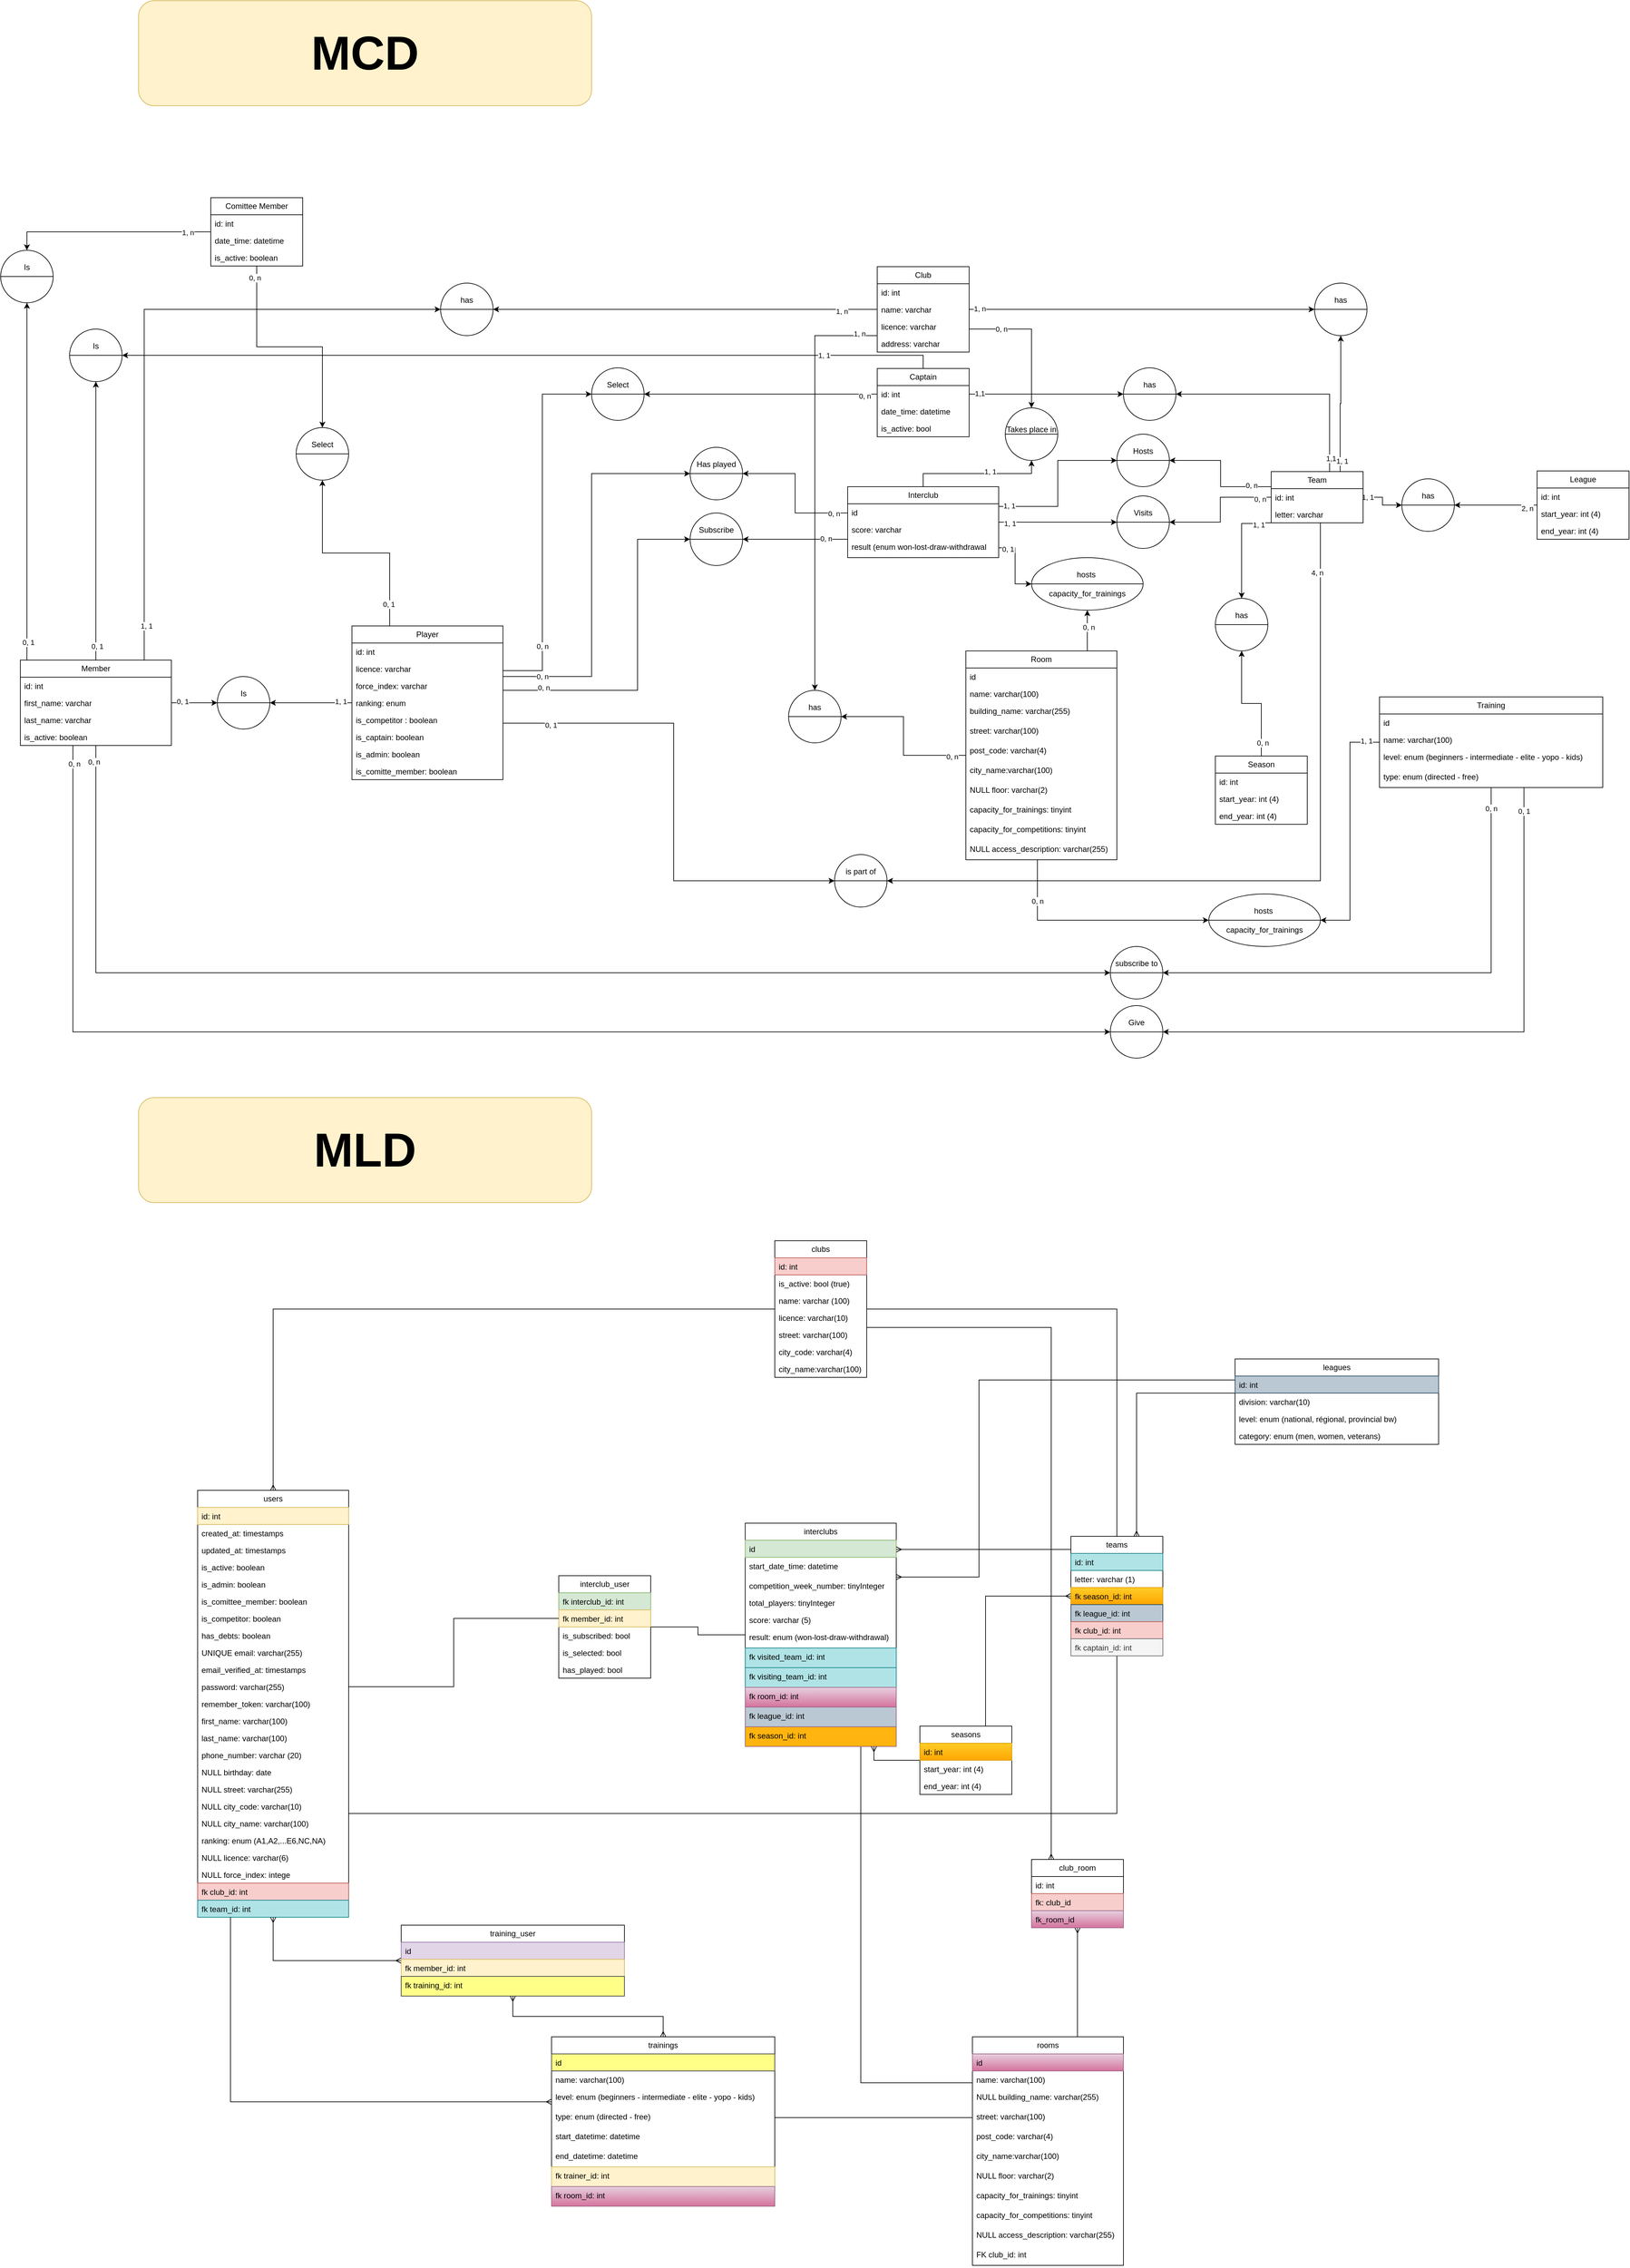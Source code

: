 <mxfile version="24.6.4" type="device">
  <diagram name="Page-1" id="EtJEMqAORgiOwgarwapl">
    <mxGraphModel dx="3103" dy="2557" grid="1" gridSize="10" guides="1" tooltips="1" connect="1" arrows="1" fold="1" page="1" pageScale="1" pageWidth="827" pageHeight="1169" math="0" shadow="0">
      <root>
        <mxCell id="0" />
        <mxCell id="1" parent="0" />
        <mxCell id="zfkykt9MSWh2Pb5mOjTY-151" style="edgeStyle=orthogonalEdgeStyle;rounded=0;orthogonalLoop=1;jettySize=auto;html=1;entryX=0;entryY=0.5;entryDx=0;entryDy=0;exitX=0.82;exitY=0.001;exitDx=0;exitDy=0;exitPerimeter=0;" parent="1" source="zfkykt9MSWh2Pb5mOjTY-158" target="zfkykt9MSWh2Pb5mOjTY-149" edge="1">
          <mxGeometry relative="1" as="geometry" />
        </mxCell>
        <mxCell id="zfkykt9MSWh2Pb5mOjTY-152" value="1, 1" style="edgeLabel;html=1;align=center;verticalAlign=middle;resizable=0;points=[];" parent="zfkykt9MSWh2Pb5mOjTY-151" vertex="1" connectable="0">
          <mxGeometry x="-0.896" y="-2" relative="1" as="geometry">
            <mxPoint x="1" y="-1" as="offset" />
          </mxGeometry>
        </mxCell>
        <mxCell id="zfkykt9MSWh2Pb5mOjTY-176" style="edgeStyle=orthogonalEdgeStyle;rounded=0;orthogonalLoop=1;jettySize=auto;html=1;" parent="1" source="zfkykt9MSWh2Pb5mOjTY-1" target="zfkykt9MSWh2Pb5mOjTY-172" edge="1">
          <mxGeometry relative="1" as="geometry" />
        </mxCell>
        <mxCell id="zfkykt9MSWh2Pb5mOjTY-177" value="1, 1" style="edgeLabel;html=1;align=center;verticalAlign=middle;resizable=0;points=[];" parent="zfkykt9MSWh2Pb5mOjTY-176" vertex="1" connectable="0">
          <mxGeometry x="-0.725" y="-2" relative="1" as="geometry">
            <mxPoint as="offset" />
          </mxGeometry>
        </mxCell>
        <mxCell id="zfkykt9MSWh2Pb5mOjTY-193" style="edgeStyle=orthogonalEdgeStyle;rounded=0;orthogonalLoop=1;jettySize=auto;html=1;exitX=0.25;exitY=0;exitDx=0;exitDy=0;entryX=0.5;entryY=1;entryDx=0;entryDy=0;" parent="1" source="zfkykt9MSWh2Pb5mOjTY-1" target="zfkykt9MSWh2Pb5mOjTY-189" edge="1">
          <mxGeometry relative="1" as="geometry" />
        </mxCell>
        <mxCell id="zfkykt9MSWh2Pb5mOjTY-194" value="0, 1" style="edgeLabel;html=1;align=center;verticalAlign=middle;resizable=0;points=[];" parent="zfkykt9MSWh2Pb5mOjTY-193" vertex="1" connectable="0">
          <mxGeometry x="-0.796" y="2" relative="1" as="geometry">
            <mxPoint as="offset" />
          </mxGeometry>
        </mxCell>
        <mxCell id="zfkykt9MSWh2Pb5mOjTY-1" value="Player" style="swimlane;fontStyle=0;childLayout=stackLayout;horizontal=1;startSize=26;fillColor=none;horizontalStack=0;resizeParent=1;resizeParentMax=0;resizeLast=0;collapsible=1;marginBottom=0;whiteSpace=wrap;html=1;" parent="1" vertex="1">
          <mxGeometry x="-305" y="662" width="230" height="234" as="geometry" />
        </mxCell>
        <mxCell id="zfkykt9MSWh2Pb5mOjTY-2" value="id: int" style="text;strokeColor=none;fillColor=none;align=left;verticalAlign=top;spacingLeft=4;spacingRight=4;overflow=hidden;rotatable=0;points=[[0,0.5],[1,0.5]];portConstraint=eastwest;whiteSpace=wrap;html=1;" parent="zfkykt9MSWh2Pb5mOjTY-1" vertex="1">
          <mxGeometry y="26" width="230" height="26" as="geometry" />
        </mxCell>
        <mxCell id="zfkykt9MSWh2Pb5mOjTY-141" value="licence: varchar" style="text;strokeColor=none;fillColor=none;align=left;verticalAlign=top;spacingLeft=4;spacingRight=4;overflow=hidden;rotatable=0;points=[[0,0.5],[1,0.5]];portConstraint=eastwest;whiteSpace=wrap;html=1;" parent="zfkykt9MSWh2Pb5mOjTY-1" vertex="1">
          <mxGeometry y="52" width="230" height="26" as="geometry" />
        </mxCell>
        <mxCell id="zfkykt9MSWh2Pb5mOjTY-25" value="force_index: varchar" style="text;strokeColor=none;fillColor=none;align=left;verticalAlign=top;spacingLeft=4;spacingRight=4;overflow=hidden;rotatable=0;points=[[0,0.5],[1,0.5]];portConstraint=eastwest;whiteSpace=wrap;html=1;" parent="zfkykt9MSWh2Pb5mOjTY-1" vertex="1">
          <mxGeometry y="78" width="230" height="26" as="geometry" />
        </mxCell>
        <mxCell id="zfkykt9MSWh2Pb5mOjTY-26" value="ranking: enum" style="text;strokeColor=none;fillColor=none;align=left;verticalAlign=top;spacingLeft=4;spacingRight=4;overflow=hidden;rotatable=0;points=[[0,0.5],[1,0.5]];portConstraint=eastwest;whiteSpace=wrap;html=1;" parent="zfkykt9MSWh2Pb5mOjTY-1" vertex="1">
          <mxGeometry y="104" width="230" height="26" as="geometry" />
        </mxCell>
        <mxCell id="zfkykt9MSWh2Pb5mOjTY-29" value="is_competitor : boolean" style="text;strokeColor=none;fillColor=none;align=left;verticalAlign=top;spacingLeft=4;spacingRight=4;overflow=hidden;rotatable=0;points=[[0,0.5],[1,0.5]];portConstraint=eastwest;whiteSpace=wrap;html=1;" parent="zfkykt9MSWh2Pb5mOjTY-1" vertex="1">
          <mxGeometry y="130" width="230" height="26" as="geometry" />
        </mxCell>
        <mxCell id="zfkykt9MSWh2Pb5mOjTY-31" value="is_captain: boolean" style="text;strokeColor=none;fillColor=none;align=left;verticalAlign=top;spacingLeft=4;spacingRight=4;overflow=hidden;rotatable=0;points=[[0,0.5],[1,0.5]];portConstraint=eastwest;whiteSpace=wrap;html=1;" parent="zfkykt9MSWh2Pb5mOjTY-1" vertex="1">
          <mxGeometry y="156" width="230" height="26" as="geometry" />
        </mxCell>
        <mxCell id="zfkykt9MSWh2Pb5mOjTY-32" value="is_admin: boolean" style="text;strokeColor=none;fillColor=none;align=left;verticalAlign=top;spacingLeft=4;spacingRight=4;overflow=hidden;rotatable=0;points=[[0,0.5],[1,0.5]];portConstraint=eastwest;whiteSpace=wrap;html=1;" parent="zfkykt9MSWh2Pb5mOjTY-1" vertex="1">
          <mxGeometry y="182" width="230" height="26" as="geometry" />
        </mxCell>
        <mxCell id="zfkykt9MSWh2Pb5mOjTY-30" value="is_comitte_member: boolean" style="text;strokeColor=none;fillColor=none;align=left;verticalAlign=top;spacingLeft=4;spacingRight=4;overflow=hidden;rotatable=0;points=[[0,0.5],[1,0.5]];portConstraint=eastwest;whiteSpace=wrap;html=1;" parent="zfkykt9MSWh2Pb5mOjTY-1" vertex="1">
          <mxGeometry y="208" width="230" height="26" as="geometry" />
        </mxCell>
        <mxCell id="zfkykt9MSWh2Pb5mOjTY-183" style="edgeStyle=orthogonalEdgeStyle;rounded=0;orthogonalLoop=1;jettySize=auto;html=1;" parent="1" source="zfkykt9MSWh2Pb5mOjTY-9" target="zfkykt9MSWh2Pb5mOjTY-180" edge="1">
          <mxGeometry relative="1" as="geometry">
            <Array as="points">
              <mxPoint x="565" y="250" />
              <mxPoint x="-400" y="250" />
            </Array>
          </mxGeometry>
        </mxCell>
        <mxCell id="zfkykt9MSWh2Pb5mOjTY-184" value="1, 1" style="edgeLabel;html=1;align=center;verticalAlign=middle;resizable=0;points=[];" parent="zfkykt9MSWh2Pb5mOjTY-183" vertex="1" connectable="0">
          <mxGeometry x="-0.724" relative="1" as="geometry">
            <mxPoint as="offset" />
          </mxGeometry>
        </mxCell>
        <mxCell id="zfkykt9MSWh2Pb5mOjTY-9" value="Captain" style="swimlane;fontStyle=0;childLayout=stackLayout;horizontal=1;startSize=26;fillColor=none;horizontalStack=0;resizeParent=1;resizeParentMax=0;resizeLast=0;collapsible=1;marginBottom=0;whiteSpace=wrap;html=1;" parent="1" vertex="1">
          <mxGeometry x="495" y="270" width="140" height="104" as="geometry" />
        </mxCell>
        <mxCell id="zfkykt9MSWh2Pb5mOjTY-10" value="id: int" style="text;strokeColor=none;fillColor=none;align=left;verticalAlign=top;spacingLeft=4;spacingRight=4;overflow=hidden;rotatable=0;points=[[0,0.5],[1,0.5]];portConstraint=eastwest;whiteSpace=wrap;html=1;" parent="zfkykt9MSWh2Pb5mOjTY-9" vertex="1">
          <mxGeometry y="26" width="140" height="26" as="geometry" />
        </mxCell>
        <mxCell id="zfkykt9MSWh2Pb5mOjTY-11" value="date_time: datetime" style="text;strokeColor=none;fillColor=none;align=left;verticalAlign=top;spacingLeft=4;spacingRight=4;overflow=hidden;rotatable=0;points=[[0,0.5],[1,0.5]];portConstraint=eastwest;whiteSpace=wrap;html=1;" parent="zfkykt9MSWh2Pb5mOjTY-9" vertex="1">
          <mxGeometry y="52" width="140" height="26" as="geometry" />
        </mxCell>
        <mxCell id="zfkykt9MSWh2Pb5mOjTY-12" value="is_active: bool" style="text;strokeColor=none;fillColor=none;align=left;verticalAlign=top;spacingLeft=4;spacingRight=4;overflow=hidden;rotatable=0;points=[[0,0.5],[1,0.5]];portConstraint=eastwest;whiteSpace=wrap;html=1;" parent="zfkykt9MSWh2Pb5mOjTY-9" vertex="1">
          <mxGeometry y="78" width="140" height="26" as="geometry" />
        </mxCell>
        <mxCell id="zfkykt9MSWh2Pb5mOjTY-207" style="edgeStyle=orthogonalEdgeStyle;rounded=0;orthogonalLoop=1;jettySize=auto;html=1;entryX=0;entryY=0.5;entryDx=0;entryDy=0;" parent="1" source="zfkykt9MSWh2Pb5mOjTY-13" target="zfkykt9MSWh2Pb5mOjTY-50" edge="1">
          <mxGeometry relative="1" as="geometry" />
        </mxCell>
        <mxCell id="zfkykt9MSWh2Pb5mOjTY-208" value="1, 1" style="edgeLabel;html=1;align=center;verticalAlign=middle;resizable=0;points=[];" parent="zfkykt9MSWh2Pb5mOjTY-207" vertex="1" connectable="0">
          <mxGeometry x="-0.811" y="-2" relative="1" as="geometry">
            <mxPoint as="offset" />
          </mxGeometry>
        </mxCell>
        <mxCell id="DnSjXl-dpAltOaoUkAwv-4" style="edgeStyle=orthogonalEdgeStyle;rounded=0;orthogonalLoop=1;jettySize=auto;html=1;entryX=0;entryY=0.5;entryDx=0;entryDy=0;" parent="1" source="zfkykt9MSWh2Pb5mOjTY-13" target="DnSjXl-dpAltOaoUkAwv-2" edge="1">
          <mxGeometry relative="1" as="geometry">
            <Array as="points">
              <mxPoint x="770" y="480" />
              <mxPoint x="770" y="410" />
            </Array>
          </mxGeometry>
        </mxCell>
        <mxCell id="DnSjXl-dpAltOaoUkAwv-6" value="1, 1" style="edgeLabel;html=1;align=center;verticalAlign=middle;resizable=0;points=[];" parent="DnSjXl-dpAltOaoUkAwv-4" vertex="1" connectable="0">
          <mxGeometry x="-0.872" y="1" relative="1" as="geometry">
            <mxPoint as="offset" />
          </mxGeometry>
        </mxCell>
        <mxCell id="DnSjXl-dpAltOaoUkAwv-41" style="edgeStyle=orthogonalEdgeStyle;rounded=0;orthogonalLoop=1;jettySize=auto;html=1;entryX=0.5;entryY=1;entryDx=0;entryDy=0;" parent="1" source="zfkykt9MSWh2Pb5mOjTY-13" target="DnSjXl-dpAltOaoUkAwv-40" edge="1">
          <mxGeometry relative="1" as="geometry">
            <Array as="points">
              <mxPoint x="565" y="430" />
              <mxPoint x="730" y="430" />
            </Array>
          </mxGeometry>
        </mxCell>
        <mxCell id="DnSjXl-dpAltOaoUkAwv-44" value="1, 1" style="edgeLabel;html=1;align=center;verticalAlign=middle;resizable=0;points=[];" parent="DnSjXl-dpAltOaoUkAwv-41" vertex="1" connectable="0">
          <mxGeometry x="0.184" y="3" relative="1" as="geometry">
            <mxPoint as="offset" />
          </mxGeometry>
        </mxCell>
        <mxCell id="zfkykt9MSWh2Pb5mOjTY-13" value="Interclub" style="swimlane;fontStyle=0;childLayout=stackLayout;horizontal=1;startSize=26;fillColor=none;horizontalStack=0;resizeParent=1;resizeParentMax=0;resizeLast=0;collapsible=1;marginBottom=0;whiteSpace=wrap;html=1;" parent="1" vertex="1">
          <mxGeometry x="450" y="450" width="230" height="108" as="geometry" />
        </mxCell>
        <mxCell id="zfkykt9MSWh2Pb5mOjTY-14" value="id" style="text;strokeColor=none;fillColor=none;align=left;verticalAlign=top;spacingLeft=4;spacingRight=4;overflow=hidden;rotatable=0;points=[[0,0.5],[1,0.5]];portConstraint=eastwest;whiteSpace=wrap;html=1;" parent="zfkykt9MSWh2Pb5mOjTY-13" vertex="1">
          <mxGeometry y="26" width="230" height="26" as="geometry" />
        </mxCell>
        <mxCell id="zfkykt9MSWh2Pb5mOjTY-43" value="score: varchar" style="text;strokeColor=none;fillColor=none;align=left;verticalAlign=top;spacingLeft=4;spacingRight=4;overflow=hidden;rotatable=0;points=[[0,0.5],[1,0.5]];portConstraint=eastwest;whiteSpace=wrap;html=1;" parent="zfkykt9MSWh2Pb5mOjTY-13" vertex="1">
          <mxGeometry y="52" width="230" height="26" as="geometry" />
        </mxCell>
        <mxCell id="zfkykt9MSWh2Pb5mOjTY-44" value="result (enum won-lost-draw-withdrawal" style="text;strokeColor=none;fillColor=none;align=left;verticalAlign=top;spacingLeft=4;spacingRight=4;overflow=hidden;rotatable=0;points=[[0,0.5],[1,0.5]];portConstraint=eastwest;whiteSpace=wrap;html=1;" parent="zfkykt9MSWh2Pb5mOjTY-13" vertex="1">
          <mxGeometry y="78" width="230" height="30" as="geometry" />
        </mxCell>
        <mxCell id="zfkykt9MSWh2Pb5mOjTY-132" style="edgeStyle=orthogonalEdgeStyle;rounded=0;orthogonalLoop=1;jettySize=auto;html=1;entryX=0;entryY=0.5;entryDx=0;entryDy=0;" parent="1" source="zfkykt9MSWh2Pb5mOjTY-37" target="zfkykt9MSWh2Pb5mOjTY-129" edge="1">
          <mxGeometry relative="1" as="geometry" />
        </mxCell>
        <mxCell id="zfkykt9MSWh2Pb5mOjTY-135" value="1, 1" style="edgeLabel;html=1;align=center;verticalAlign=middle;resizable=0;points=[];" parent="zfkykt9MSWh2Pb5mOjTY-132" vertex="1" connectable="0">
          <mxGeometry x="-0.817" relative="1" as="geometry">
            <mxPoint as="offset" />
          </mxGeometry>
        </mxCell>
        <mxCell id="zfkykt9MSWh2Pb5mOjTY-147" style="edgeStyle=orthogonalEdgeStyle;rounded=0;orthogonalLoop=1;jettySize=auto;html=1;exitX=0.75;exitY=0;exitDx=0;exitDy=0;entryX=0.5;entryY=1;entryDx=0;entryDy=0;" parent="1" source="zfkykt9MSWh2Pb5mOjTY-37" target="zfkykt9MSWh2Pb5mOjTY-145" edge="1">
          <mxGeometry relative="1" as="geometry" />
        </mxCell>
        <mxCell id="zfkykt9MSWh2Pb5mOjTY-148" value="1, 1" style="edgeLabel;html=1;align=center;verticalAlign=middle;resizable=0;points=[];" parent="zfkykt9MSWh2Pb5mOjTY-147" vertex="1" connectable="0">
          <mxGeometry x="-0.856" y="-2" relative="1" as="geometry">
            <mxPoint x="1" y="-1" as="offset" />
          </mxGeometry>
        </mxCell>
        <mxCell id="zfkykt9MSWh2Pb5mOjTY-154" style="edgeStyle=orthogonalEdgeStyle;rounded=0;orthogonalLoop=1;jettySize=auto;html=1;entryX=1;entryY=0.5;entryDx=0;entryDy=0;" parent="1" source="zfkykt9MSWh2Pb5mOjTY-37" target="zfkykt9MSWh2Pb5mOjTY-74" edge="1">
          <mxGeometry relative="1" as="geometry">
            <Array as="points">
              <mxPoint x="1170" y="1050" />
            </Array>
          </mxGeometry>
        </mxCell>
        <mxCell id="zfkykt9MSWh2Pb5mOjTY-155" value="4, n" style="edgeLabel;html=1;align=center;verticalAlign=middle;resizable=0;points=[];" parent="zfkykt9MSWh2Pb5mOjTY-154" vertex="1" connectable="0">
          <mxGeometry x="-0.875" y="-5" relative="1" as="geometry">
            <mxPoint as="offset" />
          </mxGeometry>
        </mxCell>
        <mxCell id="DnSjXl-dpAltOaoUkAwv-3" style="edgeStyle=orthogonalEdgeStyle;rounded=0;orthogonalLoop=1;jettySize=auto;html=1;entryX=1;entryY=0.5;entryDx=0;entryDy=0;" parent="1" source="zfkykt9MSWh2Pb5mOjTY-37" target="DnSjXl-dpAltOaoUkAwv-2" edge="1">
          <mxGeometry relative="1" as="geometry">
            <Array as="points">
              <mxPoint x="1018" y="450" />
              <mxPoint x="1018" y="410" />
            </Array>
          </mxGeometry>
        </mxCell>
        <mxCell id="DnSjXl-dpAltOaoUkAwv-5" value="0, n" style="edgeLabel;html=1;align=center;verticalAlign=middle;resizable=0;points=[];" parent="DnSjXl-dpAltOaoUkAwv-3" vertex="1" connectable="0">
          <mxGeometry x="-0.692" y="-2" relative="1" as="geometry">
            <mxPoint as="offset" />
          </mxGeometry>
        </mxCell>
        <mxCell id="zfkykt9MSWh2Pb5mOjTY-37" value="Team" style="swimlane;fontStyle=0;childLayout=stackLayout;horizontal=1;startSize=26;fillColor=none;horizontalStack=0;resizeParent=1;resizeParentMax=0;resizeLast=0;collapsible=1;marginBottom=0;whiteSpace=wrap;html=1;" parent="1" vertex="1">
          <mxGeometry x="1095" y="427" width="140" height="78" as="geometry" />
        </mxCell>
        <mxCell id="zfkykt9MSWh2Pb5mOjTY-38" value="id: int" style="text;strokeColor=none;fillColor=none;align=left;verticalAlign=top;spacingLeft=4;spacingRight=4;overflow=hidden;rotatable=0;points=[[0,0.5],[1,0.5]];portConstraint=eastwest;whiteSpace=wrap;html=1;" parent="zfkykt9MSWh2Pb5mOjTY-37" vertex="1">
          <mxGeometry y="26" width="140" height="26" as="geometry" />
        </mxCell>
        <mxCell id="zfkykt9MSWh2Pb5mOjTY-40" value="letter: varchar" style="text;strokeColor=none;fillColor=none;align=left;verticalAlign=top;spacingLeft=4;spacingRight=4;overflow=hidden;rotatable=0;points=[[0,0.5],[1,0.5]];portConstraint=eastwest;whiteSpace=wrap;html=1;" parent="zfkykt9MSWh2Pb5mOjTY-37" vertex="1">
          <mxGeometry y="52" width="140" height="26" as="geometry" />
        </mxCell>
        <mxCell id="zfkykt9MSWh2Pb5mOjTY-50" value="&lt;div&gt;Visits&lt;/div&gt;&lt;div&gt;&lt;br&gt;&lt;/div&gt;&lt;div&gt;&lt;br&gt;&lt;/div&gt;" style="shape=lineEllipse;perimeter=ellipsePerimeter;whiteSpace=wrap;html=1;backgroundOutline=1;" parent="1" vertex="1">
          <mxGeometry x="860" y="464" width="80" height="80" as="geometry" />
        </mxCell>
        <mxCell id="zfkykt9MSWh2Pb5mOjTY-68" value="Select&lt;div&gt;&lt;br&gt;&lt;/div&gt;&lt;div&gt;&lt;br&gt;&lt;/div&gt;" style="shape=lineEllipse;perimeter=ellipsePerimeter;whiteSpace=wrap;html=1;backgroundOutline=1;" parent="1" vertex="1">
          <mxGeometry x="60" y="269" width="80" height="80" as="geometry" />
        </mxCell>
        <mxCell id="zfkykt9MSWh2Pb5mOjTY-70" value="&lt;div&gt;Subscribe&lt;/div&gt;&lt;div&gt;&lt;br&gt;&lt;/div&gt;&lt;div&gt;&lt;br&gt;&lt;/div&gt;" style="shape=lineEllipse;perimeter=ellipsePerimeter;whiteSpace=wrap;html=1;backgroundOutline=1;" parent="1" vertex="1">
          <mxGeometry x="210" y="490" width="80" height="80" as="geometry" />
        </mxCell>
        <mxCell id="zfkykt9MSWh2Pb5mOjTY-71" value="&lt;div&gt;Has played&lt;/div&gt;&lt;div&gt;&lt;br&gt;&lt;/div&gt;&lt;div&gt;&lt;br&gt;&lt;/div&gt;" style="shape=lineEllipse;perimeter=ellipsePerimeter;whiteSpace=wrap;html=1;backgroundOutline=1;" parent="1" vertex="1">
          <mxGeometry x="210" y="390" width="80" height="80" as="geometry" />
        </mxCell>
        <mxCell id="zfkykt9MSWh2Pb5mOjTY-74" value="is part of&lt;div&gt;&lt;br&gt;&lt;/div&gt;&lt;div&gt;&lt;br&gt;&lt;/div&gt;" style="shape=lineEllipse;perimeter=ellipsePerimeter;whiteSpace=wrap;html=1;backgroundOutline=1;" parent="1" vertex="1">
          <mxGeometry x="430" y="1010" width="80" height="80" as="geometry" />
        </mxCell>
        <mxCell id="zfkykt9MSWh2Pb5mOjTY-75" style="edgeStyle=orthogonalEdgeStyle;rounded=0;orthogonalLoop=1;jettySize=auto;html=1;entryX=0;entryY=0.5;entryDx=0;entryDy=0;" parent="1" source="zfkykt9MSWh2Pb5mOjTY-1" target="zfkykt9MSWh2Pb5mOjTY-74" edge="1">
          <mxGeometry relative="1" as="geometry">
            <Array as="points">
              <mxPoint x="185" y="810" />
              <mxPoint x="185" y="1050" />
            </Array>
          </mxGeometry>
        </mxCell>
        <mxCell id="zfkykt9MSWh2Pb5mOjTY-77" value="0, 1" style="edgeLabel;html=1;align=center;verticalAlign=middle;resizable=0;points=[];" parent="zfkykt9MSWh2Pb5mOjTY-75" vertex="1" connectable="0">
          <mxGeometry x="-0.804" y="-3" relative="1" as="geometry">
            <mxPoint as="offset" />
          </mxGeometry>
        </mxCell>
        <mxCell id="zfkykt9MSWh2Pb5mOjTY-79" value="has&lt;div&gt;&lt;br&gt;&lt;/div&gt;&lt;div&gt;&lt;br&gt;&lt;/div&gt;" style="shape=lineEllipse;perimeter=ellipsePerimeter;whiteSpace=wrap;html=1;backgroundOutline=1;" parent="1" vertex="1">
          <mxGeometry x="870" y="269" width="80" height="80" as="geometry" />
        </mxCell>
        <mxCell id="zfkykt9MSWh2Pb5mOjTY-80" style="edgeStyle=orthogonalEdgeStyle;rounded=0;orthogonalLoop=1;jettySize=auto;html=1;entryX=1;entryY=0.5;entryDx=0;entryDy=0;" parent="1" source="zfkykt9MSWh2Pb5mOjTY-37" target="zfkykt9MSWh2Pb5mOjTY-79" edge="1">
          <mxGeometry relative="1" as="geometry">
            <Array as="points">
              <mxPoint x="1184" y="309" />
            </Array>
          </mxGeometry>
        </mxCell>
        <mxCell id="zfkykt9MSWh2Pb5mOjTY-81" value="1,1" style="edgeLabel;html=1;align=center;verticalAlign=middle;resizable=0;points=[];" parent="zfkykt9MSWh2Pb5mOjTY-80" vertex="1" connectable="0">
          <mxGeometry x="-0.885" y="-2" relative="1" as="geometry">
            <mxPoint as="offset" />
          </mxGeometry>
        </mxCell>
        <mxCell id="zfkykt9MSWh2Pb5mOjTY-82" style="edgeStyle=orthogonalEdgeStyle;rounded=0;orthogonalLoop=1;jettySize=auto;html=1;exitX=1;exitY=0.5;exitDx=0;exitDy=0;entryX=0;entryY=0.5;entryDx=0;entryDy=0;" parent="1" source="zfkykt9MSWh2Pb5mOjTY-10" target="zfkykt9MSWh2Pb5mOjTY-79" edge="1">
          <mxGeometry relative="1" as="geometry" />
        </mxCell>
        <mxCell id="zfkykt9MSWh2Pb5mOjTY-83" value="1,1" style="edgeLabel;html=1;align=center;verticalAlign=middle;resizable=0;points=[];" parent="zfkykt9MSWh2Pb5mOjTY-82" vertex="1" connectable="0">
          <mxGeometry x="-0.869" y="1" relative="1" as="geometry">
            <mxPoint as="offset" />
          </mxGeometry>
        </mxCell>
        <mxCell id="zfkykt9MSWh2Pb5mOjTY-86" style="edgeStyle=orthogonalEdgeStyle;rounded=0;orthogonalLoop=1;jettySize=auto;html=1;entryX=0;entryY=0.5;entryDx=0;entryDy=0;" parent="1" source="zfkykt9MSWh2Pb5mOjTY-1" target="zfkykt9MSWh2Pb5mOjTY-70" edge="1">
          <mxGeometry relative="1" as="geometry">
            <Array as="points">
              <mxPoint x="130" y="760" />
              <mxPoint x="130" y="530" />
            </Array>
          </mxGeometry>
        </mxCell>
        <mxCell id="zfkykt9MSWh2Pb5mOjTY-87" value="0, n" style="edgeLabel;html=1;align=center;verticalAlign=middle;resizable=0;points=[];" parent="zfkykt9MSWh2Pb5mOjTY-86" vertex="1" connectable="0">
          <mxGeometry x="-0.737" y="4" relative="1" as="geometry">
            <mxPoint x="-6" as="offset" />
          </mxGeometry>
        </mxCell>
        <mxCell id="zfkykt9MSWh2Pb5mOjTY-91" style="edgeStyle=orthogonalEdgeStyle;rounded=0;orthogonalLoop=1;jettySize=auto;html=1;exitX=0;exitY=0.5;exitDx=0;exitDy=0;entryX=1;entryY=0.5;entryDx=0;entryDy=0;" parent="1" source="zfkykt9MSWh2Pb5mOjTY-14" target="zfkykt9MSWh2Pb5mOjTY-70" edge="1">
          <mxGeometry relative="1" as="geometry">
            <Array as="points">
              <mxPoint x="450" y="530" />
            </Array>
          </mxGeometry>
        </mxCell>
        <mxCell id="zfkykt9MSWh2Pb5mOjTY-196" value="0, n" style="edgeLabel;html=1;align=center;verticalAlign=middle;resizable=0;points=[];" parent="zfkykt9MSWh2Pb5mOjTY-91" vertex="1" connectable="0">
          <mxGeometry x="-0.265" y="-1" relative="1" as="geometry">
            <mxPoint as="offset" />
          </mxGeometry>
        </mxCell>
        <mxCell id="zfkykt9MSWh2Pb5mOjTY-93" style="edgeStyle=orthogonalEdgeStyle;rounded=0;orthogonalLoop=1;jettySize=auto;html=1;entryX=0;entryY=0.5;entryDx=0;entryDy=0;" parent="1" source="zfkykt9MSWh2Pb5mOjTY-1" target="zfkykt9MSWh2Pb5mOjTY-71" edge="1">
          <mxGeometry relative="1" as="geometry">
            <Array as="points">
              <mxPoint x="60" y="739" />
              <mxPoint x="60" y="430" />
            </Array>
          </mxGeometry>
        </mxCell>
        <mxCell id="zfkykt9MSWh2Pb5mOjTY-157" value="0, n" style="edgeLabel;html=1;align=center;verticalAlign=middle;resizable=0;points=[];" parent="zfkykt9MSWh2Pb5mOjTY-93" vertex="1" connectable="0">
          <mxGeometry x="-0.799" relative="1" as="geometry">
            <mxPoint as="offset" />
          </mxGeometry>
        </mxCell>
        <mxCell id="zfkykt9MSWh2Pb5mOjTY-94" style="edgeStyle=orthogonalEdgeStyle;rounded=0;orthogonalLoop=1;jettySize=auto;html=1;exitX=0;exitY=0.5;exitDx=0;exitDy=0;entryX=1;entryY=0.5;entryDx=0;entryDy=0;" parent="1" source="zfkykt9MSWh2Pb5mOjTY-14" target="zfkykt9MSWh2Pb5mOjTY-71" edge="1">
          <mxGeometry relative="1" as="geometry">
            <Array as="points">
              <mxPoint x="450" y="490" />
              <mxPoint x="370" y="490" />
              <mxPoint x="370" y="430" />
            </Array>
          </mxGeometry>
        </mxCell>
        <mxCell id="zfkykt9MSWh2Pb5mOjTY-95" value="0, n" style="edgeLabel;html=1;align=center;verticalAlign=middle;resizable=0;points=[];" parent="zfkykt9MSWh2Pb5mOjTY-94" vertex="1" connectable="0">
          <mxGeometry x="-0.795" y="1" relative="1" as="geometry">
            <mxPoint as="offset" />
          </mxGeometry>
        </mxCell>
        <mxCell id="zfkykt9MSWh2Pb5mOjTY-96" style="edgeStyle=orthogonalEdgeStyle;rounded=0;orthogonalLoop=1;jettySize=auto;html=1;exitX=0;exitY=0.5;exitDx=0;exitDy=0;entryX=1;entryY=0.5;entryDx=0;entryDy=0;" parent="1" source="zfkykt9MSWh2Pb5mOjTY-10" target="zfkykt9MSWh2Pb5mOjTY-68" edge="1">
          <mxGeometry relative="1" as="geometry" />
        </mxCell>
        <mxCell id="zfkykt9MSWh2Pb5mOjTY-97" value="0, n" style="edgeLabel;html=1;align=center;verticalAlign=middle;resizable=0;points=[];" parent="zfkykt9MSWh2Pb5mOjTY-96" vertex="1" connectable="0">
          <mxGeometry x="-0.889" y="3" relative="1" as="geometry">
            <mxPoint as="offset" />
          </mxGeometry>
        </mxCell>
        <mxCell id="zfkykt9MSWh2Pb5mOjTY-98" style="edgeStyle=orthogonalEdgeStyle;rounded=0;orthogonalLoop=1;jettySize=auto;html=1;entryX=0;entryY=0.5;entryDx=0;entryDy=0;" parent="1" source="zfkykt9MSWh2Pb5mOjTY-1" target="zfkykt9MSWh2Pb5mOjTY-68" edge="1">
          <mxGeometry relative="1" as="geometry">
            <Array as="points">
              <mxPoint x="-90" y="730" />
              <mxPoint x="-15" y="730" />
              <mxPoint x="-15" y="230" />
            </Array>
          </mxGeometry>
        </mxCell>
        <mxCell id="zfkykt9MSWh2Pb5mOjTY-99" value="0, n" style="edgeLabel;html=1;align=center;verticalAlign=middle;resizable=0;points=[];" parent="zfkykt9MSWh2Pb5mOjTY-98" vertex="1" connectable="0">
          <mxGeometry x="-0.65" relative="1" as="geometry">
            <mxPoint as="offset" />
          </mxGeometry>
        </mxCell>
        <mxCell id="zfkykt9MSWh2Pb5mOjTY-101" value="interclub_user" style="swimlane;fontStyle=0;childLayout=stackLayout;horizontal=1;startSize=26;fillColor=none;horizontalStack=0;resizeParent=1;resizeParentMax=0;resizeLast=0;collapsible=1;marginBottom=0;whiteSpace=wrap;html=1;" parent="1" vertex="1">
          <mxGeometry x="10" y="2108" width="140" height="156" as="geometry" />
        </mxCell>
        <mxCell id="zfkykt9MSWh2Pb5mOjTY-102" value="fk interclub_id: int" style="text;strokeColor=#82b366;fillColor=#d5e8d4;align=left;verticalAlign=top;spacingLeft=4;spacingRight=4;overflow=hidden;rotatable=0;points=[[0,0.5],[1,0.5]];portConstraint=eastwest;whiteSpace=wrap;html=1;" parent="zfkykt9MSWh2Pb5mOjTY-101" vertex="1">
          <mxGeometry y="26" width="140" height="26" as="geometry" />
        </mxCell>
        <mxCell id="zfkykt9MSWh2Pb5mOjTY-103" value="fk member_id: int" style="text;strokeColor=#d6b656;fillColor=#fff2cc;align=left;verticalAlign=top;spacingLeft=4;spacingRight=4;overflow=hidden;rotatable=0;points=[[0,0.5],[1,0.5]];portConstraint=eastwest;whiteSpace=wrap;html=1;" parent="zfkykt9MSWh2Pb5mOjTY-101" vertex="1">
          <mxGeometry y="52" width="140" height="26" as="geometry" />
        </mxCell>
        <mxCell id="zfkykt9MSWh2Pb5mOjTY-104" value="is_subscribed: bool" style="text;strokeColor=none;fillColor=none;align=left;verticalAlign=top;spacingLeft=4;spacingRight=4;overflow=hidden;rotatable=0;points=[[0,0.5],[1,0.5]];portConstraint=eastwest;whiteSpace=wrap;html=1;" parent="zfkykt9MSWh2Pb5mOjTY-101" vertex="1">
          <mxGeometry y="78" width="140" height="26" as="geometry" />
        </mxCell>
        <mxCell id="zfkykt9MSWh2Pb5mOjTY-105" value="is_selected: bool" style="text;strokeColor=none;fillColor=none;align=left;verticalAlign=top;spacingLeft=4;spacingRight=4;overflow=hidden;rotatable=0;points=[[0,0.5],[1,0.5]];portConstraint=eastwest;whiteSpace=wrap;html=1;" parent="zfkykt9MSWh2Pb5mOjTY-101" vertex="1">
          <mxGeometry y="104" width="140" height="26" as="geometry" />
        </mxCell>
        <mxCell id="zfkykt9MSWh2Pb5mOjTY-106" value="has_played: bool" style="text;strokeColor=none;fillColor=none;align=left;verticalAlign=top;spacingLeft=4;spacingRight=4;overflow=hidden;rotatable=0;points=[[0,0.5],[1,0.5]];portConstraint=eastwest;whiteSpace=wrap;html=1;" parent="zfkykt9MSWh2Pb5mOjTY-101" vertex="1">
          <mxGeometry y="130" width="140" height="26" as="geometry" />
        </mxCell>
        <mxCell id="zfkykt9MSWh2Pb5mOjTY-109" value="&lt;b style=&quot;font-size: 72px;&quot;&gt;MCD&lt;/b&gt;" style="rounded=1;whiteSpace=wrap;html=1;fontSize=72;fillColor=#fff2cc;strokeColor=#d6b656;" parent="1" vertex="1">
          <mxGeometry x="-630" y="-290" width="690" height="160" as="geometry" />
        </mxCell>
        <mxCell id="zfkykt9MSWh2Pb5mOjTY-111" value="Season" style="swimlane;fontStyle=0;childLayout=stackLayout;horizontal=1;startSize=26;fillColor=none;horizontalStack=0;resizeParent=1;resizeParentMax=0;resizeLast=0;collapsible=1;marginBottom=0;whiteSpace=wrap;html=1;" parent="1" vertex="1">
          <mxGeometry x="1010" y="860" width="140" height="104" as="geometry" />
        </mxCell>
        <mxCell id="zfkykt9MSWh2Pb5mOjTY-112" value="id: int" style="text;strokeColor=none;fillColor=none;align=left;verticalAlign=top;spacingLeft=4;spacingRight=4;overflow=hidden;rotatable=0;points=[[0,0.5],[1,0.5]];portConstraint=eastwest;whiteSpace=wrap;html=1;" parent="zfkykt9MSWh2Pb5mOjTY-111" vertex="1">
          <mxGeometry y="26" width="140" height="26" as="geometry" />
        </mxCell>
        <mxCell id="zfkykt9MSWh2Pb5mOjTY-113" value="start_year: int (4)" style="text;strokeColor=none;fillColor=none;align=left;verticalAlign=top;spacingLeft=4;spacingRight=4;overflow=hidden;rotatable=0;points=[[0,0.5],[1,0.5]];portConstraint=eastwest;whiteSpace=wrap;html=1;" parent="zfkykt9MSWh2Pb5mOjTY-111" vertex="1">
          <mxGeometry y="52" width="140" height="26" as="geometry" />
        </mxCell>
        <mxCell id="zfkykt9MSWh2Pb5mOjTY-114" value="end_year: int (4)" style="text;strokeColor=none;fillColor=none;align=left;verticalAlign=top;spacingLeft=4;spacingRight=4;overflow=hidden;rotatable=0;points=[[0,0.5],[1,0.5]];portConstraint=eastwest;whiteSpace=wrap;html=1;" parent="zfkykt9MSWh2Pb5mOjTY-111" vertex="1">
          <mxGeometry y="78" width="140" height="26" as="geometry" />
        </mxCell>
        <mxCell id="zfkykt9MSWh2Pb5mOjTY-117" style="edgeStyle=orthogonalEdgeStyle;rounded=0;orthogonalLoop=1;jettySize=auto;html=1;entryX=0.5;entryY=0;entryDx=0;entryDy=0;" parent="1" source="zfkykt9MSWh2Pb5mOjTY-37" target="zfkykt9MSWh2Pb5mOjTY-120" edge="1">
          <mxGeometry relative="1" as="geometry">
            <mxPoint x="1100" y="505" as="sourcePoint" />
            <Array as="points">
              <mxPoint x="1080" y="505" />
              <mxPoint x="1080" y="506" />
              <mxPoint x="1050" y="506" />
            </Array>
          </mxGeometry>
        </mxCell>
        <mxCell id="zfkykt9MSWh2Pb5mOjTY-121" value="1, 1" style="edgeLabel;html=1;align=center;verticalAlign=middle;resizable=0;points=[];" parent="zfkykt9MSWh2Pb5mOjTY-117" vertex="1" connectable="0">
          <mxGeometry x="-0.746" y="2" relative="1" as="geometry">
            <mxPoint as="offset" />
          </mxGeometry>
        </mxCell>
        <mxCell id="zfkykt9MSWh2Pb5mOjTY-120" value="has&lt;div&gt;&lt;br&gt;&lt;/div&gt;&lt;div&gt;&lt;br&gt;&lt;/div&gt;" style="shape=lineEllipse;perimeter=ellipsePerimeter;whiteSpace=wrap;html=1;backgroundOutline=1;" parent="1" vertex="1">
          <mxGeometry x="1010" y="620" width="80" height="80" as="geometry" />
        </mxCell>
        <mxCell id="zfkykt9MSWh2Pb5mOjTY-123" style="edgeStyle=orthogonalEdgeStyle;rounded=0;orthogonalLoop=1;jettySize=auto;html=1;entryX=0.5;entryY=1;entryDx=0;entryDy=0;" parent="1" source="zfkykt9MSWh2Pb5mOjTY-111" target="zfkykt9MSWh2Pb5mOjTY-120" edge="1">
          <mxGeometry relative="1" as="geometry" />
        </mxCell>
        <mxCell id="zfkykt9MSWh2Pb5mOjTY-124" value="0, n" style="edgeLabel;html=1;align=center;verticalAlign=middle;resizable=0;points=[];" parent="zfkykt9MSWh2Pb5mOjTY-123" vertex="1" connectable="0">
          <mxGeometry x="-0.782" y="-2" relative="1" as="geometry">
            <mxPoint as="offset" />
          </mxGeometry>
        </mxCell>
        <mxCell id="zfkykt9MSWh2Pb5mOjTY-133" style="edgeStyle=orthogonalEdgeStyle;rounded=0;orthogonalLoop=1;jettySize=auto;html=1;entryX=1;entryY=0.5;entryDx=0;entryDy=0;" parent="1" source="zfkykt9MSWh2Pb5mOjTY-125" target="zfkykt9MSWh2Pb5mOjTY-129" edge="1">
          <mxGeometry relative="1" as="geometry" />
        </mxCell>
        <mxCell id="zfkykt9MSWh2Pb5mOjTY-134" value="2, n" style="edgeLabel;html=1;align=center;verticalAlign=middle;resizable=0;points=[];" parent="zfkykt9MSWh2Pb5mOjTY-133" vertex="1" connectable="0">
          <mxGeometry x="-0.762" y="5" relative="1" as="geometry">
            <mxPoint as="offset" />
          </mxGeometry>
        </mxCell>
        <mxCell id="zfkykt9MSWh2Pb5mOjTY-125" value="League" style="swimlane;fontStyle=0;childLayout=stackLayout;horizontal=1;startSize=26;fillColor=none;horizontalStack=0;resizeParent=1;resizeParentMax=0;resizeLast=0;collapsible=1;marginBottom=0;whiteSpace=wrap;html=1;" parent="1" vertex="1">
          <mxGeometry x="1500" y="426" width="140" height="104" as="geometry" />
        </mxCell>
        <mxCell id="zfkykt9MSWh2Pb5mOjTY-126" value="id: int" style="text;strokeColor=none;fillColor=none;align=left;verticalAlign=top;spacingLeft=4;spacingRight=4;overflow=hidden;rotatable=0;points=[[0,0.5],[1,0.5]];portConstraint=eastwest;whiteSpace=wrap;html=1;" parent="zfkykt9MSWh2Pb5mOjTY-125" vertex="1">
          <mxGeometry y="26" width="140" height="26" as="geometry" />
        </mxCell>
        <mxCell id="zfkykt9MSWh2Pb5mOjTY-127" value="start_year: int (4)" style="text;strokeColor=none;fillColor=none;align=left;verticalAlign=top;spacingLeft=4;spacingRight=4;overflow=hidden;rotatable=0;points=[[0,0.5],[1,0.5]];portConstraint=eastwest;whiteSpace=wrap;html=1;" parent="zfkykt9MSWh2Pb5mOjTY-125" vertex="1">
          <mxGeometry y="52" width="140" height="26" as="geometry" />
        </mxCell>
        <mxCell id="zfkykt9MSWh2Pb5mOjTY-128" value="end_year: int (4)" style="text;strokeColor=none;fillColor=none;align=left;verticalAlign=top;spacingLeft=4;spacingRight=4;overflow=hidden;rotatable=0;points=[[0,0.5],[1,0.5]];portConstraint=eastwest;whiteSpace=wrap;html=1;" parent="zfkykt9MSWh2Pb5mOjTY-125" vertex="1">
          <mxGeometry y="78" width="140" height="26" as="geometry" />
        </mxCell>
        <mxCell id="zfkykt9MSWh2Pb5mOjTY-129" value="has&lt;div&gt;&lt;br&gt;&lt;/div&gt;&lt;div&gt;&lt;br&gt;&lt;/div&gt;" style="shape=lineEllipse;perimeter=ellipsePerimeter;whiteSpace=wrap;html=1;backgroundOutline=1;" parent="1" vertex="1">
          <mxGeometry x="1294" y="438" width="80" height="80" as="geometry" />
        </mxCell>
        <mxCell id="zfkykt9MSWh2Pb5mOjTY-150" style="edgeStyle=orthogonalEdgeStyle;rounded=0;orthogonalLoop=1;jettySize=auto;html=1;entryX=1;entryY=0.5;entryDx=0;entryDy=0;" parent="1" source="zfkykt9MSWh2Pb5mOjTY-136" target="zfkykt9MSWh2Pb5mOjTY-149" edge="1">
          <mxGeometry relative="1" as="geometry" />
        </mxCell>
        <mxCell id="zfkykt9MSWh2Pb5mOjTY-153" value="1, n" style="edgeLabel;html=1;align=center;verticalAlign=middle;resizable=0;points=[];" parent="zfkykt9MSWh2Pb5mOjTY-150" vertex="1" connectable="0">
          <mxGeometry x="-0.813" y="3" relative="1" as="geometry">
            <mxPoint as="offset" />
          </mxGeometry>
        </mxCell>
        <mxCell id="DnSjXl-dpAltOaoUkAwv-36" style="edgeStyle=orthogonalEdgeStyle;rounded=0;orthogonalLoop=1;jettySize=auto;html=1;entryX=0.5;entryY=0;entryDx=0;entryDy=0;" parent="1" source="zfkykt9MSWh2Pb5mOjTY-136" target="DnSjXl-dpAltOaoUkAwv-35" edge="1">
          <mxGeometry relative="1" as="geometry">
            <Array as="points">
              <mxPoint x="400" y="220" />
            </Array>
          </mxGeometry>
        </mxCell>
        <mxCell id="DnSjXl-dpAltOaoUkAwv-38" value="1, n" style="edgeLabel;html=1;align=center;verticalAlign=middle;resizable=0;points=[];" parent="DnSjXl-dpAltOaoUkAwv-36" vertex="1" connectable="0">
          <mxGeometry x="-0.914" y="-3" relative="1" as="geometry">
            <mxPoint as="offset" />
          </mxGeometry>
        </mxCell>
        <mxCell id="DnSjXl-dpAltOaoUkAwv-42" style="edgeStyle=orthogonalEdgeStyle;rounded=0;orthogonalLoop=1;jettySize=auto;html=1;entryX=0.5;entryY=0;entryDx=0;entryDy=0;" parent="1" source="zfkykt9MSWh2Pb5mOjTY-136" target="DnSjXl-dpAltOaoUkAwv-40" edge="1">
          <mxGeometry relative="1" as="geometry">
            <Array as="points">
              <mxPoint x="730" y="210" />
            </Array>
          </mxGeometry>
        </mxCell>
        <mxCell id="DnSjXl-dpAltOaoUkAwv-43" value="0, n" style="edgeLabel;html=1;align=center;verticalAlign=middle;resizable=0;points=[];" parent="DnSjXl-dpAltOaoUkAwv-42" vertex="1" connectable="0">
          <mxGeometry x="-0.543" relative="1" as="geometry">
            <mxPoint as="offset" />
          </mxGeometry>
        </mxCell>
        <mxCell id="zfkykt9MSWh2Pb5mOjTY-136" value="Club" style="swimlane;fontStyle=0;childLayout=stackLayout;horizontal=1;startSize=26;fillColor=none;horizontalStack=0;resizeParent=1;resizeParentMax=0;resizeLast=0;collapsible=1;marginBottom=0;whiteSpace=wrap;html=1;" parent="1" vertex="1">
          <mxGeometry x="495" y="115" width="140" height="130" as="geometry" />
        </mxCell>
        <mxCell id="zfkykt9MSWh2Pb5mOjTY-137" value="id: int" style="text;strokeColor=none;fillColor=none;align=left;verticalAlign=top;spacingLeft=4;spacingRight=4;overflow=hidden;rotatable=0;points=[[0,0.5],[1,0.5]];portConstraint=eastwest;whiteSpace=wrap;html=1;" parent="zfkykt9MSWh2Pb5mOjTY-136" vertex="1">
          <mxGeometry y="26" width="140" height="26" as="geometry" />
        </mxCell>
        <mxCell id="zfkykt9MSWh2Pb5mOjTY-138" value="name: varchar" style="text;strokeColor=none;fillColor=none;align=left;verticalAlign=top;spacingLeft=4;spacingRight=4;overflow=hidden;rotatable=0;points=[[0,0.5],[1,0.5]];portConstraint=eastwest;whiteSpace=wrap;html=1;" parent="zfkykt9MSWh2Pb5mOjTY-136" vertex="1">
          <mxGeometry y="52" width="140" height="26" as="geometry" />
        </mxCell>
        <mxCell id="zfkykt9MSWh2Pb5mOjTY-140" value="licence: varchar" style="text;strokeColor=none;fillColor=none;align=left;verticalAlign=top;spacingLeft=4;spacingRight=4;overflow=hidden;rotatable=0;points=[[0,0.5],[1,0.5]];portConstraint=eastwest;whiteSpace=wrap;html=1;" parent="zfkykt9MSWh2Pb5mOjTY-136" vertex="1">
          <mxGeometry y="78" width="140" height="26" as="geometry" />
        </mxCell>
        <mxCell id="zfkykt9MSWh2Pb5mOjTY-139" value="address: varchar" style="text;strokeColor=none;fillColor=none;align=left;verticalAlign=top;spacingLeft=4;spacingRight=4;overflow=hidden;rotatable=0;points=[[0,0.5],[1,0.5]];portConstraint=eastwest;whiteSpace=wrap;html=1;" parent="zfkykt9MSWh2Pb5mOjTY-136" vertex="1">
          <mxGeometry y="104" width="140" height="26" as="geometry" />
        </mxCell>
        <mxCell id="zfkykt9MSWh2Pb5mOjTY-143" style="edgeStyle=orthogonalEdgeStyle;rounded=0;orthogonalLoop=1;jettySize=auto;html=1;" parent="1" source="zfkykt9MSWh2Pb5mOjTY-136" target="zfkykt9MSWh2Pb5mOjTY-145" edge="1">
          <mxGeometry relative="1" as="geometry" />
        </mxCell>
        <mxCell id="zfkykt9MSWh2Pb5mOjTY-144" value="1, n" style="edgeLabel;html=1;align=center;verticalAlign=middle;resizable=0;points=[];" parent="zfkykt9MSWh2Pb5mOjTY-143" vertex="1" connectable="0">
          <mxGeometry x="-0.942" relative="1" as="geometry">
            <mxPoint y="-1" as="offset" />
          </mxGeometry>
        </mxCell>
        <mxCell id="zfkykt9MSWh2Pb5mOjTY-145" value="has&lt;div&gt;&lt;br&gt;&lt;/div&gt;&lt;div&gt;&lt;br&gt;&lt;/div&gt;" style="shape=lineEllipse;perimeter=ellipsePerimeter;whiteSpace=wrap;html=1;backgroundOutline=1;" parent="1" vertex="1">
          <mxGeometry x="1161" y="140" width="80" height="80" as="geometry" />
        </mxCell>
        <mxCell id="zfkykt9MSWh2Pb5mOjTY-149" value="has&lt;div&gt;&lt;br&gt;&lt;/div&gt;&lt;div&gt;&lt;br&gt;&lt;/div&gt;" style="shape=lineEllipse;perimeter=ellipsePerimeter;whiteSpace=wrap;html=1;backgroundOutline=1;" parent="1" vertex="1">
          <mxGeometry x="-170" y="140" width="80" height="80" as="geometry" />
        </mxCell>
        <mxCell id="zfkykt9MSWh2Pb5mOjTY-181" style="edgeStyle=orthogonalEdgeStyle;rounded=0;orthogonalLoop=1;jettySize=auto;html=1;entryX=0.5;entryY=1;entryDx=0;entryDy=0;" parent="1" source="zfkykt9MSWh2Pb5mOjTY-158" target="zfkykt9MSWh2Pb5mOjTY-180" edge="1">
          <mxGeometry relative="1" as="geometry">
            <Array as="points" />
          </mxGeometry>
        </mxCell>
        <mxCell id="zfkykt9MSWh2Pb5mOjTY-182" value="0, 1" style="edgeLabel;html=1;align=center;verticalAlign=middle;resizable=0;points=[];" parent="zfkykt9MSWh2Pb5mOjTY-181" vertex="1" connectable="0">
          <mxGeometry x="-0.9" y="-2" relative="1" as="geometry">
            <mxPoint as="offset" />
          </mxGeometry>
        </mxCell>
        <mxCell id="zfkykt9MSWh2Pb5mOjTY-352" style="edgeStyle=orthogonalEdgeStyle;rounded=0;orthogonalLoop=1;jettySize=auto;html=1;entryX=0.5;entryY=1;entryDx=0;entryDy=0;" parent="1" source="zfkykt9MSWh2Pb5mOjTY-158" target="zfkykt9MSWh2Pb5mOjTY-351" edge="1">
          <mxGeometry relative="1" as="geometry">
            <Array as="points">
              <mxPoint x="-800" y="570" />
              <mxPoint x="-800" y="570" />
            </Array>
          </mxGeometry>
        </mxCell>
        <mxCell id="zfkykt9MSWh2Pb5mOjTY-354" value="0, 1" style="edgeLabel;html=1;align=center;verticalAlign=middle;resizable=0;points=[];" parent="zfkykt9MSWh2Pb5mOjTY-352" vertex="1" connectable="0">
          <mxGeometry x="-0.901" y="-2" relative="1" as="geometry">
            <mxPoint as="offset" />
          </mxGeometry>
        </mxCell>
        <mxCell id="_tD7QjkblPpHLgHZEnA5-59" style="edgeStyle=orthogonalEdgeStyle;rounded=0;orthogonalLoop=1;jettySize=auto;html=1;entryX=0;entryY=0.5;entryDx=0;entryDy=0;" parent="1" source="zfkykt9MSWh2Pb5mOjTY-158" target="_tD7QjkblPpHLgHZEnA5-54" edge="1">
          <mxGeometry relative="1" as="geometry">
            <Array as="points">
              <mxPoint x="-695" y="1190" />
            </Array>
          </mxGeometry>
        </mxCell>
        <mxCell id="_tD7QjkblPpHLgHZEnA5-68" value="0, n" style="edgeLabel;html=1;align=center;verticalAlign=middle;resizable=0;points=[];" parent="_tD7QjkblPpHLgHZEnA5-59" vertex="1" connectable="0">
          <mxGeometry x="-0.974" y="-3" relative="1" as="geometry">
            <mxPoint as="offset" />
          </mxGeometry>
        </mxCell>
        <mxCell id="zfkykt9MSWh2Pb5mOjTY-158" value="Member" style="swimlane;fontStyle=0;childLayout=stackLayout;horizontal=1;startSize=26;fillColor=none;horizontalStack=0;resizeParent=1;resizeParentMax=0;resizeLast=0;collapsible=1;marginBottom=0;whiteSpace=wrap;html=1;" parent="1" vertex="1">
          <mxGeometry x="-810" y="714" width="230" height="130" as="geometry" />
        </mxCell>
        <mxCell id="zfkykt9MSWh2Pb5mOjTY-159" value="id: int" style="text;strokeColor=none;fillColor=none;align=left;verticalAlign=top;spacingLeft=4;spacingRight=4;overflow=hidden;rotatable=0;points=[[0,0.5],[1,0.5]];portConstraint=eastwest;whiteSpace=wrap;html=1;" parent="zfkykt9MSWh2Pb5mOjTY-158" vertex="1">
          <mxGeometry y="26" width="230" height="26" as="geometry" />
        </mxCell>
        <mxCell id="zfkykt9MSWh2Pb5mOjTY-160" value="first_name: varchar" style="text;strokeColor=none;fillColor=none;align=left;verticalAlign=top;spacingLeft=4;spacingRight=4;overflow=hidden;rotatable=0;points=[[0,0.5],[1,0.5]];portConstraint=eastwest;whiteSpace=wrap;html=1;" parent="zfkykt9MSWh2Pb5mOjTY-158" vertex="1">
          <mxGeometry y="52" width="230" height="26" as="geometry" />
        </mxCell>
        <mxCell id="zfkykt9MSWh2Pb5mOjTY-161" value="last_name: varchar" style="text;strokeColor=none;fillColor=none;align=left;verticalAlign=top;spacingLeft=4;spacingRight=4;overflow=hidden;rotatable=0;points=[[0,0.5],[1,0.5]];portConstraint=eastwest;whiteSpace=wrap;html=1;" parent="zfkykt9MSWh2Pb5mOjTY-158" vertex="1">
          <mxGeometry y="78" width="230" height="26" as="geometry" />
        </mxCell>
        <mxCell id="zfkykt9MSWh2Pb5mOjTY-168" value="is_active: boolean" style="text;strokeColor=none;fillColor=none;align=left;verticalAlign=top;spacingLeft=4;spacingRight=4;overflow=hidden;rotatable=0;points=[[0,0.5],[1,0.5]];portConstraint=eastwest;whiteSpace=wrap;html=1;" parent="zfkykt9MSWh2Pb5mOjTY-158" vertex="1">
          <mxGeometry y="104" width="230" height="26" as="geometry" />
        </mxCell>
        <mxCell id="zfkykt9MSWh2Pb5mOjTY-172" value="Is&lt;div&gt;&lt;br&gt;&lt;/div&gt;&lt;div&gt;&lt;br&gt;&lt;/div&gt;" style="shape=lineEllipse;perimeter=ellipsePerimeter;whiteSpace=wrap;html=1;backgroundOutline=1;" parent="1" vertex="1">
          <mxGeometry x="-510" y="739" width="80" height="80" as="geometry" />
        </mxCell>
        <mxCell id="zfkykt9MSWh2Pb5mOjTY-174" style="edgeStyle=orthogonalEdgeStyle;rounded=0;orthogonalLoop=1;jettySize=auto;html=1;" parent="1" source="zfkykt9MSWh2Pb5mOjTY-160" target="zfkykt9MSWh2Pb5mOjTY-172" edge="1">
          <mxGeometry relative="1" as="geometry" />
        </mxCell>
        <mxCell id="zfkykt9MSWh2Pb5mOjTY-178" value="0, 1" style="edgeLabel;html=1;align=center;verticalAlign=middle;resizable=0;points=[];" parent="zfkykt9MSWh2Pb5mOjTY-174" vertex="1" connectable="0">
          <mxGeometry x="-0.531" y="2" relative="1" as="geometry">
            <mxPoint as="offset" />
          </mxGeometry>
        </mxCell>
        <mxCell id="zfkykt9MSWh2Pb5mOjTY-180" value="Is&lt;div&gt;&lt;br&gt;&lt;/div&gt;&lt;div&gt;&lt;br&gt;&lt;/div&gt;" style="shape=lineEllipse;perimeter=ellipsePerimeter;whiteSpace=wrap;html=1;backgroundOutline=1;" parent="1" vertex="1">
          <mxGeometry x="-735" y="210" width="80" height="80" as="geometry" />
        </mxCell>
        <mxCell id="zfkykt9MSWh2Pb5mOjTY-190" style="edgeStyle=orthogonalEdgeStyle;rounded=0;orthogonalLoop=1;jettySize=auto;html=1;entryX=0.5;entryY=0;entryDx=0;entryDy=0;" parent="1" source="zfkykt9MSWh2Pb5mOjTY-185" target="zfkykt9MSWh2Pb5mOjTY-189" edge="1">
          <mxGeometry relative="1" as="geometry" />
        </mxCell>
        <mxCell id="zfkykt9MSWh2Pb5mOjTY-195" value="0, n" style="edgeLabel;html=1;align=center;verticalAlign=middle;resizable=0;points=[];" parent="zfkykt9MSWh2Pb5mOjTY-190" vertex="1" connectable="0">
          <mxGeometry x="-0.896" y="-3" relative="1" as="geometry">
            <mxPoint as="offset" />
          </mxGeometry>
        </mxCell>
        <mxCell id="zfkykt9MSWh2Pb5mOjTY-353" style="edgeStyle=orthogonalEdgeStyle;rounded=0;orthogonalLoop=1;jettySize=auto;html=1;entryX=0.5;entryY=0;entryDx=0;entryDy=0;" parent="1" source="zfkykt9MSWh2Pb5mOjTY-185" target="zfkykt9MSWh2Pb5mOjTY-351" edge="1">
          <mxGeometry relative="1" as="geometry" />
        </mxCell>
        <mxCell id="zfkykt9MSWh2Pb5mOjTY-356" value="1, n" style="edgeLabel;html=1;align=center;verticalAlign=middle;resizable=0;points=[];" parent="zfkykt9MSWh2Pb5mOjTY-353" vertex="1" connectable="0">
          <mxGeometry x="-0.773" y="1" relative="1" as="geometry">
            <mxPoint as="offset" />
          </mxGeometry>
        </mxCell>
        <mxCell id="zfkykt9MSWh2Pb5mOjTY-185" value="Comittee Member" style="swimlane;fontStyle=0;childLayout=stackLayout;horizontal=1;startSize=26;fillColor=none;horizontalStack=0;resizeParent=1;resizeParentMax=0;resizeLast=0;collapsible=1;marginBottom=0;whiteSpace=wrap;html=1;" parent="1" vertex="1">
          <mxGeometry x="-520" y="10" width="140" height="104" as="geometry" />
        </mxCell>
        <mxCell id="zfkykt9MSWh2Pb5mOjTY-186" value="id: int" style="text;strokeColor=none;fillColor=none;align=left;verticalAlign=top;spacingLeft=4;spacingRight=4;overflow=hidden;rotatable=0;points=[[0,0.5],[1,0.5]];portConstraint=eastwest;whiteSpace=wrap;html=1;" parent="zfkykt9MSWh2Pb5mOjTY-185" vertex="1">
          <mxGeometry y="26" width="140" height="26" as="geometry" />
        </mxCell>
        <mxCell id="zfkykt9MSWh2Pb5mOjTY-187" value="date_time: datetime" style="text;strokeColor=none;fillColor=none;align=left;verticalAlign=top;spacingLeft=4;spacingRight=4;overflow=hidden;rotatable=0;points=[[0,0.5],[1,0.5]];portConstraint=eastwest;whiteSpace=wrap;html=1;" parent="zfkykt9MSWh2Pb5mOjTY-185" vertex="1">
          <mxGeometry y="52" width="140" height="26" as="geometry" />
        </mxCell>
        <mxCell id="zfkykt9MSWh2Pb5mOjTY-188" value="is_active: boolean" style="text;strokeColor=none;fillColor=none;align=left;verticalAlign=top;spacingLeft=4;spacingRight=4;overflow=hidden;rotatable=0;points=[[0,0.5],[1,0.5]];portConstraint=eastwest;whiteSpace=wrap;html=1;" parent="zfkykt9MSWh2Pb5mOjTY-185" vertex="1">
          <mxGeometry y="78" width="140" height="26" as="geometry" />
        </mxCell>
        <mxCell id="zfkykt9MSWh2Pb5mOjTY-189" value="Select&lt;div&gt;&lt;br&gt;&lt;/div&gt;&lt;div&gt;&lt;br&gt;&lt;/div&gt;" style="shape=lineEllipse;perimeter=ellipsePerimeter;whiteSpace=wrap;html=1;backgroundOutline=1;" parent="1" vertex="1">
          <mxGeometry x="-390" y="360" width="80" height="80" as="geometry" />
        </mxCell>
        <mxCell id="zfkykt9MSWh2Pb5mOjTY-205" style="edgeStyle=orthogonalEdgeStyle;rounded=0;orthogonalLoop=1;jettySize=auto;html=1;exitX=0;exitY=0.5;exitDx=0;exitDy=0;entryX=1;entryY=0.5;entryDx=0;entryDy=0;" parent="1" source="zfkykt9MSWh2Pb5mOjTY-38" target="zfkykt9MSWh2Pb5mOjTY-50" edge="1">
          <mxGeometry relative="1" as="geometry" />
        </mxCell>
        <mxCell id="zfkykt9MSWh2Pb5mOjTY-206" value="0, n" style="edgeLabel;html=1;align=center;verticalAlign=middle;resizable=0;points=[];" parent="zfkykt9MSWh2Pb5mOjTY-205" vertex="1" connectable="0">
          <mxGeometry x="-0.824" y="3" relative="1" as="geometry">
            <mxPoint as="offset" />
          </mxGeometry>
        </mxCell>
        <mxCell id="zfkykt9MSWh2Pb5mOjTY-223" value="&lt;b style=&quot;font-size: 72px;&quot;&gt;MLD&lt;/b&gt;" style="rounded=1;whiteSpace=wrap;html=1;fontSize=72;fillColor=#fff2cc;strokeColor=#d6b656;" parent="1" vertex="1">
          <mxGeometry x="-630" y="1380" width="690" height="160" as="geometry" />
        </mxCell>
        <mxCell id="zfkykt9MSWh2Pb5mOjTY-359" style="edgeStyle=orthogonalEdgeStyle;rounded=0;orthogonalLoop=1;jettySize=auto;html=1;entryX=0;entryY=0.5;entryDx=0;entryDy=0;endArrow=none;endFill=0;exitX=1;exitY=0.5;exitDx=0;exitDy=0;" parent="1" source="_tD7QjkblPpHLgHZEnA5-14" target="zfkykt9MSWh2Pb5mOjTY-103" edge="1">
          <mxGeometry relative="1" as="geometry" />
        </mxCell>
        <mxCell id="zfkykt9MSWh2Pb5mOjTY-370" style="edgeStyle=orthogonalEdgeStyle;rounded=0;orthogonalLoop=1;jettySize=auto;html=1;endArrow=none;endFill=0;entryX=0.5;entryY=1;entryDx=0;entryDy=0;" parent="1" source="zfkykt9MSWh2Pb5mOjTY-317" target="zfkykt9MSWh2Pb5mOjTY-259" edge="1">
          <mxGeometry relative="1" as="geometry">
            <Array as="points">
              <mxPoint x="860" y="2470" />
            </Array>
            <mxPoint x="710" y="2538" as="targetPoint" />
            <mxPoint x="-176" y="2422" as="sourcePoint" />
          </mxGeometry>
        </mxCell>
        <mxCell id="zfkykt9MSWh2Pb5mOjTY-360" style="edgeStyle=orthogonalEdgeStyle;rounded=0;orthogonalLoop=1;jettySize=auto;html=1;endArrow=none;endFill=0;" parent="1" source="zfkykt9MSWh2Pb5mOjTY-249" target="zfkykt9MSWh2Pb5mOjTY-101" edge="1">
          <mxGeometry relative="1" as="geometry" />
        </mxCell>
        <mxCell id="_tD7QjkblPpHLgHZEnA5-103" style="edgeStyle=orthogonalEdgeStyle;rounded=0;orthogonalLoop=1;jettySize=auto;html=1;strokeWidth=1;endArrow=none;endFill=0;entryX=0;entryY=0.5;entryDx=0;entryDy=0;" parent="1" source="zfkykt9MSWh2Pb5mOjTY-249" target="_tD7QjkblPpHLgHZEnA5-72" edge="1">
          <mxGeometry relative="1" as="geometry">
            <Array as="points">
              <mxPoint x="470" y="2880" />
              <mxPoint x="640" y="2880" />
            </Array>
          </mxGeometry>
        </mxCell>
        <mxCell id="zfkykt9MSWh2Pb5mOjTY-249" value="interclubs" style="swimlane;fontStyle=0;childLayout=stackLayout;horizontal=1;startSize=26;fillColor=none;horizontalStack=0;resizeParent=1;resizeParentMax=0;resizeLast=0;collapsible=1;marginBottom=0;whiteSpace=wrap;html=1;" parent="1" vertex="1">
          <mxGeometry x="294" y="2028" width="230" height="340" as="geometry" />
        </mxCell>
        <mxCell id="zfkykt9MSWh2Pb5mOjTY-250" value="id" style="text;strokeColor=#82b366;fillColor=#d5e8d4;align=left;verticalAlign=top;spacingLeft=4;spacingRight=4;overflow=hidden;rotatable=0;points=[[0,0.5],[1,0.5]];portConstraint=eastwest;whiteSpace=wrap;html=1;" parent="zfkykt9MSWh2Pb5mOjTY-249" vertex="1">
          <mxGeometry y="26" width="230" height="26" as="geometry" />
        </mxCell>
        <mxCell id="DnSjXl-dpAltOaoUkAwv-30" value="start_date_time: datetime" style="text;strokeColor=none;fillColor=none;align=left;verticalAlign=top;spacingLeft=4;spacingRight=4;overflow=hidden;rotatable=0;points=[[0,0.5],[1,0.5]];portConstraint=eastwest;whiteSpace=wrap;html=1;" parent="zfkykt9MSWh2Pb5mOjTY-249" vertex="1">
          <mxGeometry y="52" width="230" height="30" as="geometry" />
        </mxCell>
        <mxCell id="DnSjXl-dpAltOaoUkAwv-25" value="competition_week_number: tinyInteger" style="text;strokeColor=none;fillColor=none;align=left;verticalAlign=top;spacingLeft=4;spacingRight=4;overflow=hidden;rotatable=0;points=[[0,0.5],[1,0.5]];portConstraint=eastwest;whiteSpace=wrap;html=1;" parent="zfkykt9MSWh2Pb5mOjTY-249" vertex="1">
          <mxGeometry y="82" width="230" height="26" as="geometry" />
        </mxCell>
        <mxCell id="DnSjXl-dpAltOaoUkAwv-26" value="total_players: tinyInteger" style="text;strokeColor=none;fillColor=none;align=left;verticalAlign=top;spacingLeft=4;spacingRight=4;overflow=hidden;rotatable=0;points=[[0,0.5],[1,0.5]];portConstraint=eastwest;whiteSpace=wrap;html=1;" parent="zfkykt9MSWh2Pb5mOjTY-249" vertex="1">
          <mxGeometry y="108" width="230" height="26" as="geometry" />
        </mxCell>
        <mxCell id="zfkykt9MSWh2Pb5mOjTY-251" value="score: varchar (5)" style="text;strokeColor=none;fillColor=none;align=left;verticalAlign=top;spacingLeft=4;spacingRight=4;overflow=hidden;rotatable=0;points=[[0,0.5],[1,0.5]];portConstraint=eastwest;whiteSpace=wrap;html=1;" parent="zfkykt9MSWh2Pb5mOjTY-249" vertex="1">
          <mxGeometry y="134" width="230" height="26" as="geometry" />
        </mxCell>
        <mxCell id="zfkykt9MSWh2Pb5mOjTY-252" value="result: enum (won-lost-draw-withdrawal)" style="text;strokeColor=none;fillColor=none;align=left;verticalAlign=top;spacingLeft=4;spacingRight=4;overflow=hidden;rotatable=0;points=[[0,0.5],[1,0.5]];portConstraint=eastwest;whiteSpace=wrap;html=1;" parent="zfkykt9MSWh2Pb5mOjTY-249" vertex="1">
          <mxGeometry y="160" width="230" height="30" as="geometry" />
        </mxCell>
        <mxCell id="zfkykt9MSWh2Pb5mOjTY-380" value="fk visited_team_id: int" style="text;strokeColor=#0e8088;fillColor=#b0e3e6;align=left;verticalAlign=top;spacingLeft=4;spacingRight=4;overflow=hidden;rotatable=0;points=[[0,0.5],[1,0.5]];portConstraint=eastwest;whiteSpace=wrap;html=1;" parent="zfkykt9MSWh2Pb5mOjTY-249" vertex="1">
          <mxGeometry y="190" width="230" height="30" as="geometry" />
        </mxCell>
        <mxCell id="zfkykt9MSWh2Pb5mOjTY-381" value="fk visiting_team_id: int" style="text;strokeColor=#0e8088;fillColor=#b0e3e6;align=left;verticalAlign=top;spacingLeft=4;spacingRight=4;overflow=hidden;rotatable=0;points=[[0,0.5],[1,0.5]];portConstraint=eastwest;whiteSpace=wrap;html=1;" parent="zfkykt9MSWh2Pb5mOjTY-249" vertex="1">
          <mxGeometry y="220" width="230" height="30" as="geometry" />
        </mxCell>
        <mxCell id="_tD7QjkblPpHLgHZEnA5-102" value="fk room_id: int" style="text;strokeColor=#996185;fillColor=#e6d0de;align=left;verticalAlign=top;spacingLeft=4;spacingRight=4;overflow=hidden;rotatable=0;points=[[0,0.5],[1,0.5]];portConstraint=eastwest;whiteSpace=wrap;html=1;gradientColor=#d5739d;" parent="zfkykt9MSWh2Pb5mOjTY-249" vertex="1">
          <mxGeometry y="250" width="230" height="30" as="geometry" />
        </mxCell>
        <mxCell id="DnSjXl-dpAltOaoUkAwv-10" value="fk league_id: int" style="text;strokeColor=#996185;fillColor=#bac8d3;align=left;verticalAlign=top;spacingLeft=4;spacingRight=4;overflow=hidden;rotatable=0;points=[[0,0.5],[1,0.5]];portConstraint=eastwest;whiteSpace=wrap;html=1;gradientColor=none;" parent="zfkykt9MSWh2Pb5mOjTY-249" vertex="1">
          <mxGeometry y="280" width="230" height="30" as="geometry" />
        </mxCell>
        <mxCell id="DnSjXl-dpAltOaoUkAwv-11" value="fk season_id: int" style="text;strokeColor=#996185;fillColor=#ffb40f;align=left;verticalAlign=top;spacingLeft=4;spacingRight=4;overflow=hidden;rotatable=0;points=[[0,0.5],[1,0.5]];portConstraint=eastwest;whiteSpace=wrap;html=1;gradientColor=none;" parent="zfkykt9MSWh2Pb5mOjTY-249" vertex="1">
          <mxGeometry y="310" width="230" height="30" as="geometry" />
        </mxCell>
        <mxCell id="zfkykt9MSWh2Pb5mOjTY-372" style="edgeStyle=orthogonalEdgeStyle;rounded=0;orthogonalLoop=1;jettySize=auto;html=1;entryX=0.5;entryY=0;entryDx=0;entryDy=0;endArrow=none;endFill=0;strokeColor=default;startArrow=ERmany;startFill=0;" parent="1" source="zfkykt9MSWh2Pb5mOjTY-259" target="zfkykt9MSWh2Pb5mOjTY-288" edge="1">
          <mxGeometry relative="1" as="geometry">
            <Array as="points">
              <mxPoint x="660" y="2139" />
              <mxPoint x="660" y="2337" />
            </Array>
          </mxGeometry>
        </mxCell>
        <mxCell id="zfkykt9MSWh2Pb5mOjTY-393" style="edgeStyle=orthogonalEdgeStyle;rounded=0;orthogonalLoop=1;jettySize=auto;html=1;endArrow=ERmany;endFill=0;" parent="1" source="zfkykt9MSWh2Pb5mOjTY-259" target="zfkykt9MSWh2Pb5mOjTY-249" edge="1">
          <mxGeometry relative="1" as="geometry">
            <Array as="points">
              <mxPoint x="730" y="2068" />
              <mxPoint x="730" y="2068" />
            </Array>
          </mxGeometry>
        </mxCell>
        <mxCell id="zfkykt9MSWh2Pb5mOjTY-259" value="teams" style="swimlane;fontStyle=0;childLayout=stackLayout;horizontal=1;startSize=26;fillColor=none;horizontalStack=0;resizeParent=1;resizeParentMax=0;resizeLast=0;collapsible=1;marginBottom=0;whiteSpace=wrap;html=1;" parent="1" vertex="1">
          <mxGeometry x="790" y="2048" width="140" height="182" as="geometry" />
        </mxCell>
        <mxCell id="zfkykt9MSWh2Pb5mOjTY-260" value="id: int" style="text;fillColor=#b0e3e6;align=left;verticalAlign=top;spacingLeft=4;spacingRight=4;overflow=hidden;rotatable=0;points=[[0,0.5],[1,0.5]];portConstraint=eastwest;whiteSpace=wrap;html=1;strokeColor=#0e8088;" parent="zfkykt9MSWh2Pb5mOjTY-259" vertex="1">
          <mxGeometry y="26" width="140" height="26" as="geometry" />
        </mxCell>
        <mxCell id="zfkykt9MSWh2Pb5mOjTY-261" value="letter: varchar (1)" style="text;strokeColor=none;fillColor=none;align=left;verticalAlign=top;spacingLeft=4;spacingRight=4;overflow=hidden;rotatable=0;points=[[0,0.5],[1,0.5]];portConstraint=eastwest;whiteSpace=wrap;html=1;" parent="zfkykt9MSWh2Pb5mOjTY-259" vertex="1">
          <mxGeometry y="52" width="140" height="26" as="geometry" />
        </mxCell>
        <mxCell id="zfkykt9MSWh2Pb5mOjTY-371" value="fk season_id: int" style="text;strokeColor=#d79b00;fillColor=#ffcd28;align=left;verticalAlign=top;spacingLeft=4;spacingRight=4;overflow=hidden;rotatable=0;points=[[0,0.5],[1,0.5]];portConstraint=eastwest;whiteSpace=wrap;html=1;gradientColor=#ffa500;" parent="zfkykt9MSWh2Pb5mOjTY-259" vertex="1">
          <mxGeometry y="78" width="140" height="26" as="geometry" />
        </mxCell>
        <mxCell id="zfkykt9MSWh2Pb5mOjTY-373" value="fk league_id: int" style="text;strokeColor=#23445d;fillColor=#bac8d3;align=left;verticalAlign=top;spacingLeft=4;spacingRight=4;overflow=hidden;rotatable=0;points=[[0,0.5],[1,0.5]];portConstraint=eastwest;whiteSpace=wrap;html=1;" parent="zfkykt9MSWh2Pb5mOjTY-259" vertex="1">
          <mxGeometry y="104" width="140" height="26" as="geometry" />
        </mxCell>
        <mxCell id="zfkykt9MSWh2Pb5mOjTY-375" value="fk club_id: int" style="text;strokeColor=#b85450;fillColor=#f8cecc;align=left;verticalAlign=top;spacingLeft=4;spacingRight=4;overflow=hidden;rotatable=0;points=[[0,0.5],[1,0.5]];portConstraint=eastwest;whiteSpace=wrap;html=1;" parent="zfkykt9MSWh2Pb5mOjTY-259" vertex="1">
          <mxGeometry y="130" width="140" height="26" as="geometry" />
        </mxCell>
        <mxCell id="zfkykt9MSWh2Pb5mOjTY-377" value="fk captain_id: int" style="text;strokeColor=#666666;fillColor=#f5f5f5;align=left;verticalAlign=top;spacingLeft=4;spacingRight=4;overflow=hidden;rotatable=0;points=[[0,0.5],[1,0.5]];portConstraint=eastwest;whiteSpace=wrap;html=1;fontColor=#333333;" parent="zfkykt9MSWh2Pb5mOjTY-259" vertex="1">
          <mxGeometry y="156" width="140" height="26" as="geometry" />
        </mxCell>
        <mxCell id="DnSjXl-dpAltOaoUkAwv-8" style="edgeStyle=orthogonalEdgeStyle;rounded=0;orthogonalLoop=1;jettySize=auto;html=1;endArrow=ERmany;endFill=0;" parent="1" source="zfkykt9MSWh2Pb5mOjTY-288" target="zfkykt9MSWh2Pb5mOjTY-249" edge="1">
          <mxGeometry relative="1" as="geometry">
            <Array as="points">
              <mxPoint x="490" y="2389" />
            </Array>
          </mxGeometry>
        </mxCell>
        <mxCell id="zfkykt9MSWh2Pb5mOjTY-288" value="seasons" style="swimlane;fontStyle=0;childLayout=stackLayout;horizontal=1;startSize=26;fillColor=none;horizontalStack=0;resizeParent=1;resizeParentMax=0;resizeLast=0;collapsible=1;marginBottom=0;whiteSpace=wrap;html=1;" parent="1" vertex="1">
          <mxGeometry x="560" y="2337" width="140" height="104" as="geometry" />
        </mxCell>
        <mxCell id="zfkykt9MSWh2Pb5mOjTY-289" value="id: int" style="text;strokeColor=#d79b00;fillColor=#ffcd28;align=left;verticalAlign=top;spacingLeft=4;spacingRight=4;overflow=hidden;rotatable=0;points=[[0,0.5],[1,0.5]];portConstraint=eastwest;whiteSpace=wrap;html=1;gradientColor=#ffa500;" parent="zfkykt9MSWh2Pb5mOjTY-288" vertex="1">
          <mxGeometry y="26" width="140" height="26" as="geometry" />
        </mxCell>
        <mxCell id="zfkykt9MSWh2Pb5mOjTY-290" value="start_year: int (4)" style="text;strokeColor=none;fillColor=none;align=left;verticalAlign=top;spacingLeft=4;spacingRight=4;overflow=hidden;rotatable=0;points=[[0,0.5],[1,0.5]];portConstraint=eastwest;whiteSpace=wrap;html=1;" parent="zfkykt9MSWh2Pb5mOjTY-288" vertex="1">
          <mxGeometry y="52" width="140" height="26" as="geometry" />
        </mxCell>
        <mxCell id="zfkykt9MSWh2Pb5mOjTY-291" value="end_year: int (4)" style="text;strokeColor=none;fillColor=none;align=left;verticalAlign=top;spacingLeft=4;spacingRight=4;overflow=hidden;rotatable=0;points=[[0,0.5],[1,0.5]];portConstraint=eastwest;whiteSpace=wrap;html=1;" parent="zfkykt9MSWh2Pb5mOjTY-288" vertex="1">
          <mxGeometry y="78" width="140" height="26" as="geometry" />
        </mxCell>
        <mxCell id="zfkykt9MSWh2Pb5mOjTY-374" style="edgeStyle=orthogonalEdgeStyle;rounded=0;orthogonalLoop=1;jettySize=auto;html=1;endArrow=ERmany;endFill=0;" parent="1" source="zfkykt9MSWh2Pb5mOjTY-299" target="zfkykt9MSWh2Pb5mOjTY-259" edge="1">
          <mxGeometry relative="1" as="geometry">
            <Array as="points">
              <mxPoint x="890" y="1830" />
            </Array>
          </mxGeometry>
        </mxCell>
        <mxCell id="DnSjXl-dpAltOaoUkAwv-9" style="edgeStyle=orthogonalEdgeStyle;rounded=0;orthogonalLoop=1;jettySize=auto;html=1;endArrow=ERmany;endFill=0;" parent="1" source="zfkykt9MSWh2Pb5mOjTY-299" target="zfkykt9MSWh2Pb5mOjTY-249" edge="1">
          <mxGeometry relative="1" as="geometry">
            <Array as="points">
              <mxPoint x="650" y="1810" />
              <mxPoint x="650" y="2110" />
            </Array>
          </mxGeometry>
        </mxCell>
        <mxCell id="zfkykt9MSWh2Pb5mOjTY-299" value="leagues" style="swimlane;fontStyle=0;childLayout=stackLayout;horizontal=1;startSize=26;fillColor=none;horizontalStack=0;resizeParent=1;resizeParentMax=0;resizeLast=0;collapsible=1;marginBottom=0;whiteSpace=wrap;html=1;" parent="1" vertex="1">
          <mxGeometry x="1040" y="1778" width="310" height="130" as="geometry" />
        </mxCell>
        <mxCell id="zfkykt9MSWh2Pb5mOjTY-300" value="id: int" style="text;strokeColor=#23445d;fillColor=#bac8d3;align=left;verticalAlign=top;spacingLeft=4;spacingRight=4;overflow=hidden;rotatable=0;points=[[0,0.5],[1,0.5]];portConstraint=eastwest;whiteSpace=wrap;html=1;" parent="zfkykt9MSWh2Pb5mOjTY-299" vertex="1">
          <mxGeometry y="26" width="310" height="26" as="geometry" />
        </mxCell>
        <mxCell id="zfkykt9MSWh2Pb5mOjTY-301" value="division: varchar(10)" style="text;strokeColor=none;fillColor=none;align=left;verticalAlign=top;spacingLeft=4;spacingRight=4;overflow=hidden;rotatable=0;points=[[0,0.5],[1,0.5]];portConstraint=eastwest;whiteSpace=wrap;html=1;" parent="zfkykt9MSWh2Pb5mOjTY-299" vertex="1">
          <mxGeometry y="52" width="310" height="26" as="geometry" />
        </mxCell>
        <mxCell id="zfkykt9MSWh2Pb5mOjTY-302" value="level: enum (national, régional, provincial bw)" style="text;strokeColor=none;fillColor=none;align=left;verticalAlign=top;spacingLeft=4;spacingRight=4;overflow=hidden;rotatable=0;points=[[0,0.5],[1,0.5]];portConstraint=eastwest;whiteSpace=wrap;html=1;" parent="zfkykt9MSWh2Pb5mOjTY-299" vertex="1">
          <mxGeometry y="78" width="310" height="26" as="geometry" />
        </mxCell>
        <mxCell id="DnSjXl-dpAltOaoUkAwv-27" value="category: enum (men, women, veterans)" style="text;strokeColor=none;fillColor=none;align=left;verticalAlign=top;spacingLeft=4;spacingRight=4;overflow=hidden;rotatable=0;points=[[0,0.5],[1,0.5]];portConstraint=eastwest;whiteSpace=wrap;html=1;" parent="zfkykt9MSWh2Pb5mOjTY-299" vertex="1">
          <mxGeometry y="104" width="310" height="26" as="geometry" />
        </mxCell>
        <mxCell id="zfkykt9MSWh2Pb5mOjTY-350" style="edgeStyle=orthogonalEdgeStyle;rounded=0;orthogonalLoop=1;jettySize=auto;html=1;entryX=0.5;entryY=0;entryDx=0;entryDy=0;endArrow=ERmany;endFill=0;" parent="1" source="zfkykt9MSWh2Pb5mOjTY-306" target="zfkykt9MSWh2Pb5mOjTY-317" edge="1">
          <mxGeometry relative="1" as="geometry" />
        </mxCell>
        <mxCell id="zfkykt9MSWh2Pb5mOjTY-376" style="edgeStyle=orthogonalEdgeStyle;rounded=0;orthogonalLoop=1;jettySize=auto;html=1;entryX=0.5;entryY=0;entryDx=0;entryDy=0;endArrow=none;endFill=0;" parent="1" source="zfkykt9MSWh2Pb5mOjTY-306" target="zfkykt9MSWh2Pb5mOjTY-259" edge="1">
          <mxGeometry relative="1" as="geometry" />
        </mxCell>
        <mxCell id="3Rk0oqoIs-T-BfI0hOdz-13" style="edgeStyle=orthogonalEdgeStyle;rounded=0;orthogonalLoop=1;jettySize=auto;html=1;endArrow=ERmany;endFill=0;" parent="1" source="zfkykt9MSWh2Pb5mOjTY-306" target="3Rk0oqoIs-T-BfI0hOdz-3" edge="1">
          <mxGeometry relative="1" as="geometry">
            <Array as="points">
              <mxPoint x="760" y="1730" />
            </Array>
          </mxGeometry>
        </mxCell>
        <mxCell id="zfkykt9MSWh2Pb5mOjTY-306" value="clubs" style="swimlane;fontStyle=0;childLayout=stackLayout;horizontal=1;startSize=26;fillColor=none;horizontalStack=0;resizeParent=1;resizeParentMax=0;resizeLast=0;collapsible=1;marginBottom=0;whiteSpace=wrap;html=1;" parent="1" vertex="1">
          <mxGeometry x="339" y="1598" width="140" height="208" as="geometry" />
        </mxCell>
        <mxCell id="zfkykt9MSWh2Pb5mOjTY-307" value="id: int" style="text;strokeColor=#b85450;fillColor=#f8cecc;align=left;verticalAlign=top;spacingLeft=4;spacingRight=4;overflow=hidden;rotatable=0;points=[[0,0.5],[1,0.5]];portConstraint=eastwest;whiteSpace=wrap;html=1;" parent="zfkykt9MSWh2Pb5mOjTY-306" vertex="1">
          <mxGeometry y="26" width="140" height="26" as="geometry" />
        </mxCell>
        <mxCell id="DnSjXl-dpAltOaoUkAwv-22" value="is_active: bool (true)" style="text;strokeColor=none;fillColor=none;align=left;verticalAlign=top;spacingLeft=4;spacingRight=4;overflow=hidden;rotatable=0;points=[[0,0.5],[1,0.5]];portConstraint=eastwest;whiteSpace=wrap;html=1;" parent="zfkykt9MSWh2Pb5mOjTY-306" vertex="1">
          <mxGeometry y="52" width="140" height="26" as="geometry" />
        </mxCell>
        <mxCell id="zfkykt9MSWh2Pb5mOjTY-308" value="name: varchar (100)" style="text;strokeColor=none;fillColor=none;align=left;verticalAlign=top;spacingLeft=4;spacingRight=4;overflow=hidden;rotatable=0;points=[[0,0.5],[1,0.5]];portConstraint=eastwest;whiteSpace=wrap;html=1;" parent="zfkykt9MSWh2Pb5mOjTY-306" vertex="1">
          <mxGeometry y="78" width="140" height="26" as="geometry" />
        </mxCell>
        <mxCell id="zfkykt9MSWh2Pb5mOjTY-309" value="licence: varchar(10)" style="text;strokeColor=none;fillColor=none;align=left;verticalAlign=top;spacingLeft=4;spacingRight=4;overflow=hidden;rotatable=0;points=[[0,0.5],[1,0.5]];portConstraint=eastwest;whiteSpace=wrap;html=1;" parent="zfkykt9MSWh2Pb5mOjTY-306" vertex="1">
          <mxGeometry y="104" width="140" height="26" as="geometry" />
        </mxCell>
        <mxCell id="zfkykt9MSWh2Pb5mOjTY-310" value="street: varchar(100)" style="text;strokeColor=none;fillColor=none;align=left;verticalAlign=top;spacingLeft=4;spacingRight=4;overflow=hidden;rotatable=0;points=[[0,0.5],[1,0.5]];portConstraint=eastwest;whiteSpace=wrap;html=1;" parent="zfkykt9MSWh2Pb5mOjTY-306" vertex="1">
          <mxGeometry y="130" width="140" height="26" as="geometry" />
        </mxCell>
        <mxCell id="_tD7QjkblPpHLgHZEnA5-23" value="city_code: varchar(4)" style="text;strokeColor=none;fillColor=none;align=left;verticalAlign=top;spacingLeft=4;spacingRight=4;overflow=hidden;rotatable=0;points=[[0,0.5],[1,0.5]];portConstraint=eastwest;whiteSpace=wrap;html=1;" parent="zfkykt9MSWh2Pb5mOjTY-306" vertex="1">
          <mxGeometry y="156" width="140" height="26" as="geometry" />
        </mxCell>
        <mxCell id="_tD7QjkblPpHLgHZEnA5-24" value="city_name:varchar(100)" style="text;strokeColor=none;fillColor=none;align=left;verticalAlign=top;spacingLeft=4;spacingRight=4;overflow=hidden;rotatable=0;points=[[0,0.5],[1,0.5]];portConstraint=eastwest;whiteSpace=wrap;html=1;" parent="zfkykt9MSWh2Pb5mOjTY-306" vertex="1">
          <mxGeometry y="182" width="140" height="26" as="geometry" />
        </mxCell>
        <mxCell id="zfkykt9MSWh2Pb5mOjTY-317" value="users" style="swimlane;fontStyle=0;childLayout=stackLayout;horizontal=1;startSize=26;fillColor=none;horizontalStack=0;resizeParent=1;resizeParentMax=0;resizeLast=0;collapsible=1;marginBottom=0;whiteSpace=wrap;html=1;" parent="1" vertex="1">
          <mxGeometry x="-540" y="1978" width="230" height="650" as="geometry" />
        </mxCell>
        <mxCell id="zfkykt9MSWh2Pb5mOjTY-318" value="id: int" style="text;strokeColor=#d6b656;fillColor=#fff2cc;align=left;verticalAlign=top;spacingLeft=4;spacingRight=4;overflow=hidden;rotatable=0;points=[[0,0.5],[1,0.5]];portConstraint=eastwest;whiteSpace=wrap;html=1;" parent="zfkykt9MSWh2Pb5mOjTY-317" vertex="1">
          <mxGeometry y="26" width="230" height="26" as="geometry" />
        </mxCell>
        <mxCell id="_tD7QjkblPpHLgHZEnA5-8" value="created_at: timestamps" style="text;strokeColor=none;fillColor=none;align=left;verticalAlign=top;spacingLeft=4;spacingRight=4;overflow=hidden;rotatable=0;points=[[0,0.5],[1,0.5]];portConstraint=eastwest;whiteSpace=wrap;html=1;" parent="zfkykt9MSWh2Pb5mOjTY-317" vertex="1">
          <mxGeometry y="52" width="230" height="26" as="geometry" />
        </mxCell>
        <mxCell id="_tD7QjkblPpHLgHZEnA5-9" value="updated_at: timestamps" style="text;strokeColor=none;fillColor=none;align=left;verticalAlign=top;spacingLeft=4;spacingRight=4;overflow=hidden;rotatable=0;points=[[0,0.5],[1,0.5]];portConstraint=eastwest;whiteSpace=wrap;html=1;" parent="zfkykt9MSWh2Pb5mOjTY-317" vertex="1">
          <mxGeometry y="78" width="230" height="26" as="geometry" />
        </mxCell>
        <mxCell id="zfkykt9MSWh2Pb5mOjTY-321" value="is_active: boolean" style="text;strokeColor=none;fillColor=none;align=left;verticalAlign=top;spacingLeft=4;spacingRight=4;overflow=hidden;rotatable=0;points=[[0,0.5],[1,0.5]];portConstraint=eastwest;whiteSpace=wrap;html=1;" parent="zfkykt9MSWh2Pb5mOjTY-317" vertex="1">
          <mxGeometry y="104" width="230" height="26" as="geometry" />
        </mxCell>
        <mxCell id="_tD7QjkblPpHLgHZEnA5-26" value="is_admin: boolean" style="text;strokeColor=none;fillColor=none;align=left;verticalAlign=top;spacingLeft=4;spacingRight=4;overflow=hidden;rotatable=0;points=[[0,0.5],[1,0.5]];portConstraint=eastwest;whiteSpace=wrap;html=1;" parent="zfkykt9MSWh2Pb5mOjTY-317" vertex="1">
          <mxGeometry y="130" width="230" height="26" as="geometry" />
        </mxCell>
        <mxCell id="_tD7QjkblPpHLgHZEnA5-27" value="is_comittee_member: boolean" style="text;strokeColor=none;fillColor=none;align=left;verticalAlign=top;spacingLeft=4;spacingRight=4;overflow=hidden;rotatable=0;points=[[0,0.5],[1,0.5]];portConstraint=eastwest;whiteSpace=wrap;html=1;" parent="zfkykt9MSWh2Pb5mOjTY-317" vertex="1">
          <mxGeometry y="156" width="230" height="26" as="geometry" />
        </mxCell>
        <mxCell id="_tD7QjkblPpHLgHZEnA5-5" value="is_competitor: boolean" style="text;strokeColor=none;fillColor=none;align=left;verticalAlign=top;spacingLeft=4;spacingRight=4;overflow=hidden;rotatable=0;points=[[0,0.5],[1,0.5]];portConstraint=eastwest;whiteSpace=wrap;html=1;" parent="zfkykt9MSWh2Pb5mOjTY-317" vertex="1">
          <mxGeometry y="182" width="230" height="26" as="geometry" />
        </mxCell>
        <mxCell id="_tD7QjkblPpHLgHZEnA5-109" value="has_debts: boolean" style="text;strokeColor=none;fillColor=none;align=left;verticalAlign=top;spacingLeft=4;spacingRight=4;overflow=hidden;rotatable=0;points=[[0,0.5],[1,0.5]];portConstraint=eastwest;whiteSpace=wrap;html=1;" parent="zfkykt9MSWh2Pb5mOjTY-317" vertex="1">
          <mxGeometry y="208" width="230" height="26" as="geometry" />
        </mxCell>
        <mxCell id="_tD7QjkblPpHLgHZEnA5-12" value="UNIQUE email: varchar(255)" style="text;strokeColor=none;fillColor=none;align=left;verticalAlign=top;spacingLeft=4;spacingRight=4;overflow=hidden;rotatable=0;points=[[0,0.5],[1,0.5]];portConstraint=eastwest;whiteSpace=wrap;html=1;" parent="zfkykt9MSWh2Pb5mOjTY-317" vertex="1">
          <mxGeometry y="234" width="230" height="26" as="geometry" />
        </mxCell>
        <mxCell id="_tD7QjkblPpHLgHZEnA5-13" value="email_verified_at: timestamps" style="text;strokeColor=none;fillColor=none;align=left;verticalAlign=top;spacingLeft=4;spacingRight=4;overflow=hidden;rotatable=0;points=[[0,0.5],[1,0.5]];portConstraint=eastwest;whiteSpace=wrap;html=1;" parent="zfkykt9MSWh2Pb5mOjTY-317" vertex="1">
          <mxGeometry y="260" width="230" height="26" as="geometry" />
        </mxCell>
        <mxCell id="_tD7QjkblPpHLgHZEnA5-14" value="password: varchar(255)" style="text;strokeColor=none;fillColor=none;align=left;verticalAlign=top;spacingLeft=4;spacingRight=4;overflow=hidden;rotatable=0;points=[[0,0.5],[1,0.5]];portConstraint=eastwest;whiteSpace=wrap;html=1;" parent="zfkykt9MSWh2Pb5mOjTY-317" vertex="1">
          <mxGeometry y="286" width="230" height="26" as="geometry" />
        </mxCell>
        <mxCell id="_tD7QjkblPpHLgHZEnA5-15" value="remember_token: varchar(100)" style="text;strokeColor=none;fillColor=none;align=left;verticalAlign=top;spacingLeft=4;spacingRight=4;overflow=hidden;rotatable=0;points=[[0,0.5],[1,0.5]];portConstraint=eastwest;whiteSpace=wrap;html=1;" parent="zfkykt9MSWh2Pb5mOjTY-317" vertex="1">
          <mxGeometry y="312" width="230" height="26" as="geometry" />
        </mxCell>
        <mxCell id="zfkykt9MSWh2Pb5mOjTY-319" value="first_name: varchar(100)" style="text;strokeColor=none;fillColor=none;align=left;verticalAlign=top;spacingLeft=4;spacingRight=4;overflow=hidden;rotatable=0;points=[[0,0.5],[1,0.5]];portConstraint=eastwest;whiteSpace=wrap;html=1;" parent="zfkykt9MSWh2Pb5mOjTY-317" vertex="1">
          <mxGeometry y="338" width="230" height="26" as="geometry" />
        </mxCell>
        <mxCell id="zfkykt9MSWh2Pb5mOjTY-320" value="last_name: varchar(100)" style="text;strokeColor=none;fillColor=none;align=left;verticalAlign=top;spacingLeft=4;spacingRight=4;overflow=hidden;rotatable=0;points=[[0,0.5],[1,0.5]];portConstraint=eastwest;whiteSpace=wrap;html=1;" parent="zfkykt9MSWh2Pb5mOjTY-317" vertex="1">
          <mxGeometry y="364" width="230" height="26" as="geometry" />
        </mxCell>
        <mxCell id="_tD7QjkblPpHLgHZEnA5-11" value="phone_number: varchar (20)" style="text;strokeColor=none;fillColor=none;align=left;verticalAlign=top;spacingLeft=4;spacingRight=4;overflow=hidden;rotatable=0;points=[[0,0.5],[1,0.5]];portConstraint=eastwest;whiteSpace=wrap;html=1;" parent="zfkykt9MSWh2Pb5mOjTY-317" vertex="1">
          <mxGeometry y="390" width="230" height="26" as="geometry" />
        </mxCell>
        <mxCell id="_tD7QjkblPpHLgHZEnA5-10" value="NULL birthday: date" style="text;strokeColor=none;fillColor=none;align=left;verticalAlign=top;spacingLeft=4;spacingRight=4;overflow=hidden;rotatable=0;points=[[0,0.5],[1,0.5]];portConstraint=eastwest;whiteSpace=wrap;html=1;" parent="zfkykt9MSWh2Pb5mOjTY-317" vertex="1">
          <mxGeometry y="416" width="230" height="26" as="geometry" />
        </mxCell>
        <mxCell id="_tD7QjkblPpHLgHZEnA5-16" value="NULL street: varchar(255)" style="text;strokeColor=none;fillColor=none;align=left;verticalAlign=top;spacingLeft=4;spacingRight=4;overflow=hidden;rotatable=0;points=[[0,0.5],[1,0.5]];portConstraint=eastwest;whiteSpace=wrap;html=1;" parent="zfkykt9MSWh2Pb5mOjTY-317" vertex="1">
          <mxGeometry y="442" width="230" height="26" as="geometry" />
        </mxCell>
        <mxCell id="_tD7QjkblPpHLgHZEnA5-17" value="NULL city_code: varchar(10)" style="text;strokeColor=none;fillColor=none;align=left;verticalAlign=top;spacingLeft=4;spacingRight=4;overflow=hidden;rotatable=0;points=[[0,0.5],[1,0.5]];portConstraint=eastwest;whiteSpace=wrap;html=1;" parent="zfkykt9MSWh2Pb5mOjTY-317" vertex="1">
          <mxGeometry y="468" width="230" height="26" as="geometry" />
        </mxCell>
        <mxCell id="_tD7QjkblPpHLgHZEnA5-18" value="NULL city_name: varchar(100)" style="text;strokeColor=none;fillColor=none;align=left;verticalAlign=top;spacingLeft=4;spacingRight=4;overflow=hidden;rotatable=0;points=[[0,0.5],[1,0.5]];portConstraint=eastwest;whiteSpace=wrap;html=1;" parent="zfkykt9MSWh2Pb5mOjTY-317" vertex="1">
          <mxGeometry y="494" width="230" height="26" as="geometry" />
        </mxCell>
        <mxCell id="_tD7QjkblPpHLgHZEnA5-3" value="ranking: enum (A1,A2,...E6,NC,NA)" style="text;strokeColor=none;fillColor=none;align=left;verticalAlign=top;spacingLeft=4;spacingRight=4;overflow=hidden;rotatable=0;points=[[0,0.5],[1,0.5]];portConstraint=eastwest;whiteSpace=wrap;html=1;" parent="zfkykt9MSWh2Pb5mOjTY-317" vertex="1">
          <mxGeometry y="520" width="230" height="26" as="geometry" />
        </mxCell>
        <mxCell id="_tD7QjkblPpHLgHZEnA5-2" value="NULL licence: varchar(6)" style="text;strokeColor=none;fillColor=none;align=left;verticalAlign=top;spacingLeft=4;spacingRight=4;overflow=hidden;rotatable=0;points=[[0,0.5],[1,0.5]];portConstraint=eastwest;whiteSpace=wrap;html=1;" parent="zfkykt9MSWh2Pb5mOjTY-317" vertex="1">
          <mxGeometry y="546" width="230" height="26" as="geometry" />
        </mxCell>
        <mxCell id="_tD7QjkblPpHLgHZEnA5-4" value="NULL force_index: intege" style="text;strokeColor=none;fillColor=none;align=left;verticalAlign=top;spacingLeft=4;spacingRight=4;overflow=hidden;rotatable=0;points=[[0,0.5],[1,0.5]];portConstraint=eastwest;whiteSpace=wrap;html=1;" parent="zfkykt9MSWh2Pb5mOjTY-317" vertex="1">
          <mxGeometry y="572" width="230" height="26" as="geometry" />
        </mxCell>
        <mxCell id="zfkykt9MSWh2Pb5mOjTY-349" value="fk club_id: int" style="text;strokeColor=#b85450;fillColor=#f8cecc;align=left;verticalAlign=top;spacingLeft=4;spacingRight=4;overflow=hidden;rotatable=0;points=[[0,0.5],[1,0.5]];portConstraint=eastwest;whiteSpace=wrap;html=1;" parent="zfkykt9MSWh2Pb5mOjTY-317" vertex="1">
          <mxGeometry y="598" width="230" height="26" as="geometry" />
        </mxCell>
        <mxCell id="_tD7QjkblPpHLgHZEnA5-6" value="fk team_id: int" style="text;strokeColor=#0e8088;fillColor=#b0e3e6;align=left;verticalAlign=top;spacingLeft=4;spacingRight=4;overflow=hidden;rotatable=0;points=[[0,0.5],[1,0.5]];portConstraint=eastwest;whiteSpace=wrap;html=1;" parent="zfkykt9MSWh2Pb5mOjTY-317" vertex="1">
          <mxGeometry y="624" width="230" height="26" as="geometry" />
        </mxCell>
        <mxCell id="zfkykt9MSWh2Pb5mOjTY-351" value="Is&lt;div&gt;&lt;br&gt;&lt;/div&gt;&lt;div&gt;&lt;br&gt;&lt;/div&gt;" style="shape=lineEllipse;perimeter=ellipsePerimeter;whiteSpace=wrap;html=1;backgroundOutline=1;" parent="1" vertex="1">
          <mxGeometry x="-840" y="90" width="80" height="80" as="geometry" />
        </mxCell>
        <mxCell id="_tD7QjkblPpHLgHZEnA5-58" style="edgeStyle=orthogonalEdgeStyle;rounded=0;orthogonalLoop=1;jettySize=auto;html=1;entryX=0;entryY=0.5;entryDx=0;entryDy=0;exitX=0.474;exitY=0.993;exitDx=0;exitDy=0;exitPerimeter=0;" parent="1" source="_tD7QjkblPpHLgHZEnA5-40" target="_tD7QjkblPpHLgHZEnA5-53" edge="1">
          <mxGeometry relative="1" as="geometry" />
        </mxCell>
        <mxCell id="_tD7QjkblPpHLgHZEnA5-64" value="0, n" style="edgeLabel;html=1;align=center;verticalAlign=middle;resizable=0;points=[];" parent="_tD7QjkblPpHLgHZEnA5-58" vertex="1" connectable="0">
          <mxGeometry x="-0.838" relative="1" as="geometry">
            <mxPoint y="34" as="offset" />
          </mxGeometry>
        </mxCell>
        <mxCell id="_tD7QjkblPpHLgHZEnA5-88" style="edgeStyle=orthogonalEdgeStyle;rounded=0;orthogonalLoop=1;jettySize=auto;html=1;entryX=0.5;entryY=1;entryDx=0;entryDy=0;" parent="1" source="_tD7QjkblPpHLgHZEnA5-29" target="_tD7QjkblPpHLgHZEnA5-86" edge="1">
          <mxGeometry relative="1" as="geometry">
            <Array as="points">
              <mxPoint x="815" y="680" />
              <mxPoint x="815" y="680" />
            </Array>
          </mxGeometry>
        </mxCell>
        <mxCell id="_tD7QjkblPpHLgHZEnA5-91" value="0, n" style="edgeLabel;html=1;align=center;verticalAlign=middle;resizable=0;points=[];" parent="_tD7QjkblPpHLgHZEnA5-88" vertex="1" connectable="0">
          <mxGeometry x="0.181" y="-2" relative="1" as="geometry">
            <mxPoint as="offset" />
          </mxGeometry>
        </mxCell>
        <mxCell id="DnSjXl-dpAltOaoUkAwv-37" style="edgeStyle=orthogonalEdgeStyle;rounded=0;orthogonalLoop=1;jettySize=auto;html=1;entryX=1;entryY=0.5;entryDx=0;entryDy=0;" parent="1" source="_tD7QjkblPpHLgHZEnA5-29" target="DnSjXl-dpAltOaoUkAwv-35" edge="1">
          <mxGeometry relative="1" as="geometry" />
        </mxCell>
        <mxCell id="DnSjXl-dpAltOaoUkAwv-39" value="0, n" style="edgeLabel;html=1;align=center;verticalAlign=middle;resizable=0;points=[];" parent="DnSjXl-dpAltOaoUkAwv-37" vertex="1" connectable="0">
          <mxGeometry x="-0.829" y="2" relative="1" as="geometry">
            <mxPoint as="offset" />
          </mxGeometry>
        </mxCell>
        <mxCell id="_tD7QjkblPpHLgHZEnA5-29" value="Room" style="swimlane;fontStyle=0;childLayout=stackLayout;horizontal=1;startSize=26;fillColor=none;horizontalStack=0;resizeParent=1;resizeParentMax=0;resizeLast=0;collapsible=1;marginBottom=0;whiteSpace=wrap;html=1;" parent="1" vertex="1">
          <mxGeometry x="630" y="700" width="230" height="318" as="geometry" />
        </mxCell>
        <mxCell id="_tD7QjkblPpHLgHZEnA5-30" value="id" style="text;strokeColor=none;fillColor=none;align=left;verticalAlign=top;spacingLeft=4;spacingRight=4;overflow=hidden;rotatable=0;points=[[0,0.5],[1,0.5]];portConstraint=eastwest;whiteSpace=wrap;html=1;" parent="_tD7QjkblPpHLgHZEnA5-29" vertex="1">
          <mxGeometry y="26" width="230" height="26" as="geometry" />
        </mxCell>
        <mxCell id="_tD7QjkblPpHLgHZEnA5-31" value="name: varchar(100)" style="text;strokeColor=none;fillColor=none;align=left;verticalAlign=top;spacingLeft=4;spacingRight=4;overflow=hidden;rotatable=0;points=[[0,0.5],[1,0.5]];portConstraint=eastwest;whiteSpace=wrap;html=1;" parent="_tD7QjkblPpHLgHZEnA5-29" vertex="1">
          <mxGeometry y="52" width="230" height="26" as="geometry" />
        </mxCell>
        <mxCell id="_tD7QjkblPpHLgHZEnA5-38" value="building_name: varchar(255)" style="text;strokeColor=none;fillColor=none;align=left;verticalAlign=top;spacingLeft=4;spacingRight=4;overflow=hidden;rotatable=0;points=[[0,0.5],[1,0.5]];portConstraint=eastwest;whiteSpace=wrap;html=1;" parent="_tD7QjkblPpHLgHZEnA5-29" vertex="1">
          <mxGeometry y="78" width="230" height="30" as="geometry" />
        </mxCell>
        <mxCell id="_tD7QjkblPpHLgHZEnA5-32" value="street: varchar(100)" style="text;strokeColor=none;fillColor=none;align=left;verticalAlign=top;spacingLeft=4;spacingRight=4;overflow=hidden;rotatable=0;points=[[0,0.5],[1,0.5]];portConstraint=eastwest;whiteSpace=wrap;html=1;" parent="_tD7QjkblPpHLgHZEnA5-29" vertex="1">
          <mxGeometry y="108" width="230" height="30" as="geometry" />
        </mxCell>
        <mxCell id="_tD7QjkblPpHLgHZEnA5-33" value="post_code: varchar(4)" style="text;strokeColor=none;fillColor=none;align=left;verticalAlign=top;spacingLeft=4;spacingRight=4;overflow=hidden;rotatable=0;points=[[0,0.5],[1,0.5]];portConstraint=eastwest;whiteSpace=wrap;html=1;" parent="_tD7QjkblPpHLgHZEnA5-29" vertex="1">
          <mxGeometry y="138" width="230" height="30" as="geometry" />
        </mxCell>
        <mxCell id="_tD7QjkblPpHLgHZEnA5-34" value="city_name:varchar(100)" style="text;strokeColor=none;fillColor=none;align=left;verticalAlign=top;spacingLeft=4;spacingRight=4;overflow=hidden;rotatable=0;points=[[0,0.5],[1,0.5]];portConstraint=eastwest;whiteSpace=wrap;html=1;" parent="_tD7QjkblPpHLgHZEnA5-29" vertex="1">
          <mxGeometry y="168" width="230" height="30" as="geometry" />
        </mxCell>
        <mxCell id="_tD7QjkblPpHLgHZEnA5-35" value="NULL floor: varchar(2)" style="text;strokeColor=none;fillColor=none;align=left;verticalAlign=top;spacingLeft=4;spacingRight=4;overflow=hidden;rotatable=0;points=[[0,0.5],[1,0.5]];portConstraint=eastwest;whiteSpace=wrap;html=1;" parent="_tD7QjkblPpHLgHZEnA5-29" vertex="1">
          <mxGeometry y="198" width="230" height="30" as="geometry" />
        </mxCell>
        <mxCell id="_tD7QjkblPpHLgHZEnA5-37" value="capacity_for_trainings: tinyint" style="text;strokeColor=none;fillColor=none;align=left;verticalAlign=top;spacingLeft=4;spacingRight=4;overflow=hidden;rotatable=0;points=[[0,0.5],[1,0.5]];portConstraint=eastwest;whiteSpace=wrap;html=1;" parent="_tD7QjkblPpHLgHZEnA5-29" vertex="1">
          <mxGeometry y="228" width="230" height="30" as="geometry" />
        </mxCell>
        <mxCell id="_tD7QjkblPpHLgHZEnA5-39" value="capacity_for_competitions: tinyint" style="text;strokeColor=none;fillColor=none;align=left;verticalAlign=top;spacingLeft=4;spacingRight=4;overflow=hidden;rotatable=0;points=[[0,0.5],[1,0.5]];portConstraint=eastwest;whiteSpace=wrap;html=1;" parent="_tD7QjkblPpHLgHZEnA5-29" vertex="1">
          <mxGeometry y="258" width="230" height="30" as="geometry" />
        </mxCell>
        <mxCell id="_tD7QjkblPpHLgHZEnA5-40" value="NULL access_description: varchar(255)" style="text;strokeColor=none;fillColor=none;align=left;verticalAlign=top;spacingLeft=4;spacingRight=4;overflow=hidden;rotatable=0;points=[[0,0.5],[1,0.5]];portConstraint=eastwest;whiteSpace=wrap;html=1;" parent="_tD7QjkblPpHLgHZEnA5-29" vertex="1">
          <mxGeometry y="288" width="230" height="30" as="geometry" />
        </mxCell>
        <mxCell id="_tD7QjkblPpHLgHZEnA5-57" style="edgeStyle=orthogonalEdgeStyle;rounded=0;orthogonalLoop=1;jettySize=auto;html=1;entryX=1;entryY=0.5;entryDx=0;entryDy=0;" parent="1" source="_tD7QjkblPpHLgHZEnA5-41" target="_tD7QjkblPpHLgHZEnA5-53" edge="1">
          <mxGeometry relative="1" as="geometry" />
        </mxCell>
        <mxCell id="_tD7QjkblPpHLgHZEnA5-63" value="1, 1" style="edgeLabel;html=1;align=center;verticalAlign=middle;resizable=0;points=[];" parent="_tD7QjkblPpHLgHZEnA5-57" vertex="1" connectable="0">
          <mxGeometry x="-0.882" y="-2" relative="1" as="geometry">
            <mxPoint x="1" as="offset" />
          </mxGeometry>
        </mxCell>
        <mxCell id="_tD7QjkblPpHLgHZEnA5-61" style="edgeStyle=orthogonalEdgeStyle;rounded=0;orthogonalLoop=1;jettySize=auto;html=1;entryX=1;entryY=0.5;entryDx=0;entryDy=0;" parent="1" source="_tD7QjkblPpHLgHZEnA5-41" target="_tD7QjkblPpHLgHZEnA5-54" edge="1">
          <mxGeometry relative="1" as="geometry">
            <Array as="points">
              <mxPoint x="1430" y="1190" />
            </Array>
          </mxGeometry>
        </mxCell>
        <mxCell id="_tD7QjkblPpHLgHZEnA5-65" value="0, n" style="edgeLabel;html=1;align=center;verticalAlign=middle;resizable=0;points=[];" parent="_tD7QjkblPpHLgHZEnA5-61" vertex="1" connectable="0">
          <mxGeometry x="-0.918" relative="1" as="geometry">
            <mxPoint as="offset" />
          </mxGeometry>
        </mxCell>
        <mxCell id="_tD7QjkblPpHLgHZEnA5-62" style="edgeStyle=orthogonalEdgeStyle;rounded=0;orthogonalLoop=1;jettySize=auto;html=1;entryX=1;entryY=0.5;entryDx=0;entryDy=0;" parent="1" source="_tD7QjkblPpHLgHZEnA5-41" target="_tD7QjkblPpHLgHZEnA5-55" edge="1">
          <mxGeometry relative="1" as="geometry">
            <Array as="points">
              <mxPoint x="1480" y="1280" />
            </Array>
          </mxGeometry>
        </mxCell>
        <mxCell id="_tD7QjkblPpHLgHZEnA5-67" value="0, 1" style="edgeLabel;html=1;align=center;verticalAlign=middle;resizable=0;points=[];" parent="_tD7QjkblPpHLgHZEnA5-62" vertex="1" connectable="0">
          <mxGeometry x="-0.923" relative="1" as="geometry">
            <mxPoint as="offset" />
          </mxGeometry>
        </mxCell>
        <mxCell id="_tD7QjkblPpHLgHZEnA5-41" value="Training" style="swimlane;fontStyle=0;childLayout=stackLayout;horizontal=1;startSize=26;fillColor=none;horizontalStack=0;resizeParent=1;resizeParentMax=0;resizeLast=0;collapsible=1;marginBottom=0;whiteSpace=wrap;html=1;" parent="1" vertex="1">
          <mxGeometry x="1260" y="770" width="340" height="138" as="geometry" />
        </mxCell>
        <mxCell id="_tD7QjkblPpHLgHZEnA5-42" value="id" style="text;strokeColor=none;fillColor=none;align=left;verticalAlign=top;spacingLeft=4;spacingRight=4;overflow=hidden;rotatable=0;points=[[0,0.5],[1,0.5]];portConstraint=eastwest;whiteSpace=wrap;html=1;" parent="_tD7QjkblPpHLgHZEnA5-41" vertex="1">
          <mxGeometry y="26" width="340" height="26" as="geometry" />
        </mxCell>
        <mxCell id="_tD7QjkblPpHLgHZEnA5-43" value="name: varchar(100)" style="text;strokeColor=none;fillColor=none;align=left;verticalAlign=top;spacingLeft=4;spacingRight=4;overflow=hidden;rotatable=0;points=[[0,0.5],[1,0.5]];portConstraint=eastwest;whiteSpace=wrap;html=1;" parent="_tD7QjkblPpHLgHZEnA5-41" vertex="1">
          <mxGeometry y="52" width="340" height="26" as="geometry" />
        </mxCell>
        <mxCell id="_tD7QjkblPpHLgHZEnA5-44" value="level: enum (beginners - intermediate - elite - yopo - kids)" style="text;strokeColor=none;fillColor=none;align=left;verticalAlign=top;spacingLeft=4;spacingRight=4;overflow=hidden;rotatable=0;points=[[0,0.5],[1,0.5]];portConstraint=eastwest;whiteSpace=wrap;html=1;" parent="_tD7QjkblPpHLgHZEnA5-41" vertex="1">
          <mxGeometry y="78" width="340" height="30" as="geometry" />
        </mxCell>
        <mxCell id="_tD7QjkblPpHLgHZEnA5-45" value="type: enum (directed - free)" style="text;strokeColor=none;fillColor=none;align=left;verticalAlign=top;spacingLeft=4;spacingRight=4;overflow=hidden;rotatable=0;points=[[0,0.5],[1,0.5]];portConstraint=eastwest;whiteSpace=wrap;html=1;" parent="_tD7QjkblPpHLgHZEnA5-41" vertex="1">
          <mxGeometry y="108" width="340" height="30" as="geometry" />
        </mxCell>
        <mxCell id="_tD7QjkblPpHLgHZEnA5-53" value="&lt;div&gt;hosts&amp;nbsp;&lt;/div&gt;&lt;div&gt;&lt;br&gt;&lt;/div&gt;&lt;div&gt;capacity_for_trainings&lt;/div&gt;" style="shape=lineEllipse;perimeter=ellipsePerimeter;whiteSpace=wrap;html=1;backgroundOutline=1;" parent="1" vertex="1">
          <mxGeometry x="1000" y="1070" width="170" height="80" as="geometry" />
        </mxCell>
        <mxCell id="_tD7QjkblPpHLgHZEnA5-54" value="&lt;div&gt;subscribe to&lt;/div&gt;&lt;div&gt;&lt;br&gt;&lt;/div&gt;&lt;div&gt;&lt;br&gt;&lt;/div&gt;" style="shape=lineEllipse;perimeter=ellipsePerimeter;whiteSpace=wrap;html=1;backgroundOutline=1;" parent="1" vertex="1">
          <mxGeometry x="850" y="1150" width="80" height="80" as="geometry" />
        </mxCell>
        <mxCell id="_tD7QjkblPpHLgHZEnA5-55" value="&lt;div&gt;Give&lt;/div&gt;&lt;div&gt;&lt;br&gt;&lt;/div&gt;&lt;div&gt;&lt;br&gt;&lt;/div&gt;" style="shape=lineEllipse;perimeter=ellipsePerimeter;whiteSpace=wrap;html=1;backgroundOutline=1;" parent="1" vertex="1">
          <mxGeometry x="850" y="1240" width="80" height="80" as="geometry" />
        </mxCell>
        <mxCell id="_tD7QjkblPpHLgHZEnA5-60" style="edgeStyle=orthogonalEdgeStyle;rounded=0;orthogonalLoop=1;jettySize=auto;html=1;entryX=0;entryY=0.5;entryDx=0;entryDy=0;" parent="1" source="zfkykt9MSWh2Pb5mOjTY-168" target="_tD7QjkblPpHLgHZEnA5-55" edge="1">
          <mxGeometry relative="1" as="geometry">
            <Array as="points">
              <mxPoint x="-730" y="1280" />
            </Array>
          </mxGeometry>
        </mxCell>
        <mxCell id="_tD7QjkblPpHLgHZEnA5-69" value="0, n" style="edgeLabel;html=1;align=center;verticalAlign=middle;resizable=0;points=[];" parent="_tD7QjkblPpHLgHZEnA5-60" vertex="1" connectable="0">
          <mxGeometry x="-0.972" y="2" relative="1" as="geometry">
            <mxPoint as="offset" />
          </mxGeometry>
        </mxCell>
        <mxCell id="3Rk0oqoIs-T-BfI0hOdz-12" style="edgeStyle=orthogonalEdgeStyle;rounded=0;orthogonalLoop=1;jettySize=auto;html=1;endArrow=ERmany;endFill=0;" parent="1" source="_tD7QjkblPpHLgHZEnA5-70" target="3Rk0oqoIs-T-BfI0hOdz-3" edge="1">
          <mxGeometry relative="1" as="geometry">
            <Array as="points">
              <mxPoint x="800" y="2770" />
              <mxPoint x="800" y="2770" />
            </Array>
          </mxGeometry>
        </mxCell>
        <mxCell id="_tD7QjkblPpHLgHZEnA5-70" value="rooms" style="swimlane;fontStyle=0;childLayout=stackLayout;horizontal=1;startSize=26;fillColor=none;horizontalStack=0;resizeParent=1;resizeParentMax=0;resizeLast=0;collapsible=1;marginBottom=0;whiteSpace=wrap;html=1;" parent="1" vertex="1">
          <mxGeometry x="640" y="2810" width="230" height="348" as="geometry" />
        </mxCell>
        <mxCell id="_tD7QjkblPpHLgHZEnA5-71" value="id" style="text;strokeColor=#996185;fillColor=#e6d0de;align=left;verticalAlign=top;spacingLeft=4;spacingRight=4;overflow=hidden;rotatable=0;points=[[0,0.5],[1,0.5]];portConstraint=eastwest;whiteSpace=wrap;html=1;gradientColor=#d5739d;" parent="_tD7QjkblPpHLgHZEnA5-70" vertex="1">
          <mxGeometry y="26" width="230" height="26" as="geometry" />
        </mxCell>
        <mxCell id="_tD7QjkblPpHLgHZEnA5-72" value="name: varchar(100)" style="text;strokeColor=none;fillColor=none;align=left;verticalAlign=top;spacingLeft=4;spacingRight=4;overflow=hidden;rotatable=0;points=[[0,0.5],[1,0.5]];portConstraint=eastwest;whiteSpace=wrap;html=1;" parent="_tD7QjkblPpHLgHZEnA5-70" vertex="1">
          <mxGeometry y="52" width="230" height="26" as="geometry" />
        </mxCell>
        <mxCell id="_tD7QjkblPpHLgHZEnA5-73" value="NULL building_name: varchar(255)" style="text;strokeColor=none;fillColor=none;align=left;verticalAlign=top;spacingLeft=4;spacingRight=4;overflow=hidden;rotatable=0;points=[[0,0.5],[1,0.5]];portConstraint=eastwest;whiteSpace=wrap;html=1;" parent="_tD7QjkblPpHLgHZEnA5-70" vertex="1">
          <mxGeometry y="78" width="230" height="30" as="geometry" />
        </mxCell>
        <mxCell id="_tD7QjkblPpHLgHZEnA5-74" value="street: varchar(100)" style="text;strokeColor=none;fillColor=none;align=left;verticalAlign=top;spacingLeft=4;spacingRight=4;overflow=hidden;rotatable=0;points=[[0,0.5],[1,0.5]];portConstraint=eastwest;whiteSpace=wrap;html=1;" parent="_tD7QjkblPpHLgHZEnA5-70" vertex="1">
          <mxGeometry y="108" width="230" height="30" as="geometry" />
        </mxCell>
        <mxCell id="_tD7QjkblPpHLgHZEnA5-75" value="post_code: varchar(4)" style="text;strokeColor=none;fillColor=none;align=left;verticalAlign=top;spacingLeft=4;spacingRight=4;overflow=hidden;rotatable=0;points=[[0,0.5],[1,0.5]];portConstraint=eastwest;whiteSpace=wrap;html=1;" parent="_tD7QjkblPpHLgHZEnA5-70" vertex="1">
          <mxGeometry y="138" width="230" height="30" as="geometry" />
        </mxCell>
        <mxCell id="_tD7QjkblPpHLgHZEnA5-76" value="city_name:varchar(100)" style="text;strokeColor=none;fillColor=none;align=left;verticalAlign=top;spacingLeft=4;spacingRight=4;overflow=hidden;rotatable=0;points=[[0,0.5],[1,0.5]];portConstraint=eastwest;whiteSpace=wrap;html=1;" parent="_tD7QjkblPpHLgHZEnA5-70" vertex="1">
          <mxGeometry y="168" width="230" height="30" as="geometry" />
        </mxCell>
        <mxCell id="_tD7QjkblPpHLgHZEnA5-77" value="NULL floor: varchar(2)" style="text;strokeColor=none;fillColor=none;align=left;verticalAlign=top;spacingLeft=4;spacingRight=4;overflow=hidden;rotatable=0;points=[[0,0.5],[1,0.5]];portConstraint=eastwest;whiteSpace=wrap;html=1;" parent="_tD7QjkblPpHLgHZEnA5-70" vertex="1">
          <mxGeometry y="198" width="230" height="30" as="geometry" />
        </mxCell>
        <mxCell id="_tD7QjkblPpHLgHZEnA5-78" value="capacity_for_trainings: tinyint" style="text;strokeColor=none;fillColor=none;align=left;verticalAlign=top;spacingLeft=4;spacingRight=4;overflow=hidden;rotatable=0;points=[[0,0.5],[1,0.5]];portConstraint=eastwest;whiteSpace=wrap;html=1;" parent="_tD7QjkblPpHLgHZEnA5-70" vertex="1">
          <mxGeometry y="228" width="230" height="30" as="geometry" />
        </mxCell>
        <mxCell id="_tD7QjkblPpHLgHZEnA5-79" value="capacity_for_competitions: tinyint" style="text;strokeColor=none;fillColor=none;align=left;verticalAlign=top;spacingLeft=4;spacingRight=4;overflow=hidden;rotatable=0;points=[[0,0.5],[1,0.5]];portConstraint=eastwest;whiteSpace=wrap;html=1;" parent="_tD7QjkblPpHLgHZEnA5-70" vertex="1">
          <mxGeometry y="258" width="230" height="30" as="geometry" />
        </mxCell>
        <mxCell id="_tD7QjkblPpHLgHZEnA5-80" value="NULL access_description: varchar(255)" style="text;strokeColor=none;fillColor=none;align=left;verticalAlign=top;spacingLeft=4;spacingRight=4;overflow=hidden;rotatable=0;points=[[0,0.5],[1,0.5]];portConstraint=eastwest;whiteSpace=wrap;html=1;" parent="_tD7QjkblPpHLgHZEnA5-70" vertex="1">
          <mxGeometry y="288" width="230" height="30" as="geometry" />
        </mxCell>
        <mxCell id="3Rk0oqoIs-T-BfI0hOdz-2" value="FK club_id: int" style="text;strokeColor=none;fillColor=none;align=left;verticalAlign=top;spacingLeft=4;spacingRight=4;overflow=hidden;rotatable=0;points=[[0,0.5],[1,0.5]];portConstraint=eastwest;whiteSpace=wrap;html=1;" parent="_tD7QjkblPpHLgHZEnA5-70" vertex="1">
          <mxGeometry y="318" width="230" height="30" as="geometry" />
        </mxCell>
        <mxCell id="_tD7QjkblPpHLgHZEnA5-106" style="edgeStyle=orthogonalEdgeStyle;rounded=0;orthogonalLoop=1;jettySize=auto;html=1;endArrow=none;endFill=0;startArrow=ERmany;startFill=0;" parent="1" source="_tD7QjkblPpHLgHZEnA5-81" target="zfkykt9MSWh2Pb5mOjTY-317" edge="1">
          <mxGeometry relative="1" as="geometry">
            <Array as="points">
              <mxPoint x="-490" y="2909" />
            </Array>
          </mxGeometry>
        </mxCell>
        <mxCell id="_tD7QjkblPpHLgHZEnA5-81" value="trainings" style="swimlane;fontStyle=0;childLayout=stackLayout;horizontal=1;startSize=26;fillColor=none;horizontalStack=0;resizeParent=1;resizeParentMax=0;resizeLast=0;collapsible=1;marginBottom=0;whiteSpace=wrap;html=1;" parent="1" vertex="1">
          <mxGeometry x="-1" y="2810" width="340" height="258" as="geometry" />
        </mxCell>
        <mxCell id="_tD7QjkblPpHLgHZEnA5-82" value="id" style="text;strokeColor=#36393d;fillColor=#ffff88;align=left;verticalAlign=top;spacingLeft=4;spacingRight=4;overflow=hidden;rotatable=0;points=[[0,0.5],[1,0.5]];portConstraint=eastwest;whiteSpace=wrap;html=1;" parent="_tD7QjkblPpHLgHZEnA5-81" vertex="1">
          <mxGeometry y="26" width="340" height="26" as="geometry" />
        </mxCell>
        <mxCell id="_tD7QjkblPpHLgHZEnA5-83" value="name: varchar(100)" style="text;strokeColor=none;fillColor=none;align=left;verticalAlign=top;spacingLeft=4;spacingRight=4;overflow=hidden;rotatable=0;points=[[0,0.5],[1,0.5]];portConstraint=eastwest;whiteSpace=wrap;html=1;" parent="_tD7QjkblPpHLgHZEnA5-81" vertex="1">
          <mxGeometry y="52" width="340" height="26" as="geometry" />
        </mxCell>
        <mxCell id="_tD7QjkblPpHLgHZEnA5-84" value="level: enum (beginners - intermediate - elite - yopo - kids)" style="text;strokeColor=none;fillColor=none;align=left;verticalAlign=top;spacingLeft=4;spacingRight=4;overflow=hidden;rotatable=0;points=[[0,0.5],[1,0.5]];portConstraint=eastwest;whiteSpace=wrap;html=1;" parent="_tD7QjkblPpHLgHZEnA5-81" vertex="1">
          <mxGeometry y="78" width="340" height="30" as="geometry" />
        </mxCell>
        <mxCell id="_tD7QjkblPpHLgHZEnA5-85" value="type: enum (directed - free)" style="text;strokeColor=none;fillColor=none;align=left;verticalAlign=top;spacingLeft=4;spacingRight=4;overflow=hidden;rotatable=0;points=[[0,0.5],[1,0.5]];portConstraint=eastwest;whiteSpace=wrap;html=1;" parent="_tD7QjkblPpHLgHZEnA5-81" vertex="1">
          <mxGeometry y="108" width="340" height="30" as="geometry" />
        </mxCell>
        <mxCell id="DnSjXl-dpAltOaoUkAwv-12" value="start_datetime: datetime" style="text;strokeColor=none;fillColor=none;align=left;verticalAlign=top;spacingLeft=4;spacingRight=4;overflow=hidden;rotatable=0;points=[[0,0.5],[1,0.5]];portConstraint=eastwest;whiteSpace=wrap;html=1;" parent="_tD7QjkblPpHLgHZEnA5-81" vertex="1">
          <mxGeometry y="138" width="340" height="30" as="geometry" />
        </mxCell>
        <mxCell id="DnSjXl-dpAltOaoUkAwv-14" value="end_datetime: datetime" style="text;strokeColor=none;fillColor=none;align=left;verticalAlign=top;spacingLeft=4;spacingRight=4;overflow=hidden;rotatable=0;points=[[0,0.5],[1,0.5]];portConstraint=eastwest;whiteSpace=wrap;html=1;" parent="_tD7QjkblPpHLgHZEnA5-81" vertex="1">
          <mxGeometry y="168" width="340" height="30" as="geometry" />
        </mxCell>
        <mxCell id="_tD7QjkblPpHLgHZEnA5-93" value="fk trainer_id: int" style="text;strokeColor=#d6b656;fillColor=#fff2cc;align=left;verticalAlign=top;spacingLeft=4;spacingRight=4;overflow=hidden;rotatable=0;points=[[0,0.5],[1,0.5]];portConstraint=eastwest;whiteSpace=wrap;html=1;" parent="_tD7QjkblPpHLgHZEnA5-81" vertex="1">
          <mxGeometry y="198" width="340" height="30" as="geometry" />
        </mxCell>
        <mxCell id="_tD7QjkblPpHLgHZEnA5-104" value="fk room_id: int" style="text;strokeColor=#996185;fillColor=#e6d0de;align=left;verticalAlign=top;spacingLeft=4;spacingRight=4;overflow=hidden;rotatable=0;points=[[0,0.5],[1,0.5]];portConstraint=eastwest;whiteSpace=wrap;html=1;gradientColor=#d5739d;" parent="_tD7QjkblPpHLgHZEnA5-81" vertex="1">
          <mxGeometry y="228" width="340" height="30" as="geometry" />
        </mxCell>
        <mxCell id="_tD7QjkblPpHLgHZEnA5-86" value="&lt;div&gt;hosts&amp;nbsp;&lt;/div&gt;&lt;div&gt;&lt;br&gt;&lt;/div&gt;&lt;div&gt;capacity_for_trainings&lt;/div&gt;" style="shape=lineEllipse;perimeter=ellipsePerimeter;whiteSpace=wrap;html=1;backgroundOutline=1;" parent="1" vertex="1">
          <mxGeometry x="730" y="558" width="170" height="80" as="geometry" />
        </mxCell>
        <mxCell id="_tD7QjkblPpHLgHZEnA5-87" style="edgeStyle=orthogonalEdgeStyle;rounded=0;orthogonalLoop=1;jettySize=auto;html=1;entryX=0;entryY=0.5;entryDx=0;entryDy=0;" parent="1" source="zfkykt9MSWh2Pb5mOjTY-44" target="_tD7QjkblPpHLgHZEnA5-86" edge="1">
          <mxGeometry relative="1" as="geometry" />
        </mxCell>
        <mxCell id="_tD7QjkblPpHLgHZEnA5-89" value="1, 1" style="edgeLabel;html=1;align=center;verticalAlign=middle;resizable=0;points=[];" parent="_tD7QjkblPpHLgHZEnA5-87" vertex="1" connectable="0">
          <mxGeometry x="-0.726" y="-1" relative="1" as="geometry">
            <mxPoint as="offset" />
          </mxGeometry>
        </mxCell>
        <mxCell id="_tD7QjkblPpHLgHZEnA5-92" value="0, 1" style="edgeLabel;html=1;align=center;verticalAlign=middle;resizable=0;points=[];" parent="_tD7QjkblPpHLgHZEnA5-87" vertex="1" connectable="0">
          <mxGeometry x="-0.741" y="-2" relative="1" as="geometry">
            <mxPoint as="offset" />
          </mxGeometry>
        </mxCell>
        <mxCell id="_tD7QjkblPpHLgHZEnA5-107" style="edgeStyle=orthogonalEdgeStyle;rounded=0;orthogonalLoop=1;jettySize=auto;html=1;endArrow=ERmany;endFill=0;startArrow=ERmany;startFill=0;" parent="1" source="_tD7QjkblPpHLgHZEnA5-95" target="zfkykt9MSWh2Pb5mOjTY-317" edge="1">
          <mxGeometry relative="1" as="geometry" />
        </mxCell>
        <mxCell id="_tD7QjkblPpHLgHZEnA5-108" style="edgeStyle=orthogonalEdgeStyle;rounded=0;orthogonalLoop=1;jettySize=auto;html=1;endArrow=ERmany;endFill=0;startArrow=ERmany;startFill=0;" parent="1" source="_tD7QjkblPpHLgHZEnA5-95" target="_tD7QjkblPpHLgHZEnA5-81" edge="1">
          <mxGeometry relative="1" as="geometry" />
        </mxCell>
        <mxCell id="_tD7QjkblPpHLgHZEnA5-95" value="training_user" style="swimlane;fontStyle=0;childLayout=stackLayout;horizontal=1;startSize=26;fillColor=none;horizontalStack=0;resizeParent=1;resizeParentMax=0;resizeLast=0;collapsible=1;marginBottom=0;whiteSpace=wrap;html=1;" parent="1" vertex="1">
          <mxGeometry x="-230" y="2640" width="340" height="108" as="geometry" />
        </mxCell>
        <mxCell id="_tD7QjkblPpHLgHZEnA5-96" value="id" style="text;strokeColor=#9673a6;fillColor=#e1d5e7;align=left;verticalAlign=top;spacingLeft=4;spacingRight=4;overflow=hidden;rotatable=0;points=[[0,0.5],[1,0.5]];portConstraint=eastwest;whiteSpace=wrap;html=1;" parent="_tD7QjkblPpHLgHZEnA5-95" vertex="1">
          <mxGeometry y="26" width="340" height="26" as="geometry" />
        </mxCell>
        <mxCell id="_tD7QjkblPpHLgHZEnA5-97" value="fk member_id: int" style="text;strokeColor=#d6b656;fillColor=#fff2cc;align=left;verticalAlign=top;spacingLeft=4;spacingRight=4;overflow=hidden;rotatable=0;points=[[0,0.5],[1,0.5]];portConstraint=eastwest;whiteSpace=wrap;html=1;" parent="_tD7QjkblPpHLgHZEnA5-95" vertex="1">
          <mxGeometry y="52" width="340" height="26" as="geometry" />
        </mxCell>
        <mxCell id="_tD7QjkblPpHLgHZEnA5-98" value="fk training_id: int" style="text;strokeColor=#36393d;fillColor=#ffff88;align=left;verticalAlign=top;spacingLeft=4;spacingRight=4;overflow=hidden;rotatable=0;points=[[0,0.5],[1,0.5]];portConstraint=eastwest;whiteSpace=wrap;html=1;" parent="_tD7QjkblPpHLgHZEnA5-95" vertex="1">
          <mxGeometry y="78" width="340" height="30" as="geometry" />
        </mxCell>
        <mxCell id="_tD7QjkblPpHLgHZEnA5-105" style="edgeStyle=orthogonalEdgeStyle;rounded=0;orthogonalLoop=1;jettySize=auto;html=1;endArrow=none;endFill=0;" parent="1" source="_tD7QjkblPpHLgHZEnA5-85" edge="1">
          <mxGeometry relative="1" as="geometry">
            <Array as="points">
              <mxPoint x="640" y="2933" />
            </Array>
            <mxPoint x="640" y="2933" as="targetPoint" />
          </mxGeometry>
        </mxCell>
        <mxCell id="DnSjXl-dpAltOaoUkAwv-2" value="Hosts&lt;div&gt;&lt;br&gt;&lt;/div&gt;&lt;div&gt;&lt;br&gt;&lt;/div&gt;" style="shape=lineEllipse;perimeter=ellipsePerimeter;whiteSpace=wrap;html=1;backgroundOutline=1;" parent="1" vertex="1">
          <mxGeometry x="860" y="370" width="80" height="80" as="geometry" />
        </mxCell>
        <mxCell id="DnSjXl-dpAltOaoUkAwv-35" value="has&lt;div&gt;&lt;br&gt;&lt;/div&gt;&lt;div&gt;&lt;br&gt;&lt;/div&gt;" style="shape=lineEllipse;perimeter=ellipsePerimeter;whiteSpace=wrap;html=1;backgroundOutline=1;" parent="1" vertex="1">
          <mxGeometry x="360" y="760" width="80" height="80" as="geometry" />
        </mxCell>
        <mxCell id="DnSjXl-dpAltOaoUkAwv-40" value="&lt;div&gt;Takes place in&lt;/div&gt;&lt;div&gt;&lt;br&gt;&lt;/div&gt;" style="shape=lineEllipse;perimeter=ellipsePerimeter;whiteSpace=wrap;html=1;backgroundOutline=1;" parent="1" vertex="1">
          <mxGeometry x="690" y="330" width="80" height="80" as="geometry" />
        </mxCell>
        <mxCell id="3Rk0oqoIs-T-BfI0hOdz-3" value="club_room" style="swimlane;fontStyle=0;childLayout=stackLayout;horizontal=1;startSize=26;fillColor=none;horizontalStack=0;resizeParent=1;resizeParentMax=0;resizeLast=0;collapsible=1;marginBottom=0;whiteSpace=wrap;html=1;" parent="1" vertex="1">
          <mxGeometry x="730" y="2540" width="140" height="104" as="geometry" />
        </mxCell>
        <mxCell id="3Rk0oqoIs-T-BfI0hOdz-4" value="id: int" style="text;align=left;verticalAlign=top;spacingLeft=4;spacingRight=4;overflow=hidden;rotatable=0;points=[[0,0.5],[1,0.5]];portConstraint=eastwest;whiteSpace=wrap;html=1;" parent="3Rk0oqoIs-T-BfI0hOdz-3" vertex="1">
          <mxGeometry y="26" width="140" height="26" as="geometry" />
        </mxCell>
        <mxCell id="3Rk0oqoIs-T-BfI0hOdz-5" value="fk: club_id" style="text;strokeColor=#b85450;fillColor=#f8cecc;align=left;verticalAlign=top;spacingLeft=4;spacingRight=4;overflow=hidden;rotatable=0;points=[[0,0.5],[1,0.5]];portConstraint=eastwest;whiteSpace=wrap;html=1;" parent="3Rk0oqoIs-T-BfI0hOdz-3" vertex="1">
          <mxGeometry y="52" width="140" height="26" as="geometry" />
        </mxCell>
        <mxCell id="3Rk0oqoIs-T-BfI0hOdz-6" value="fk_room_id" style="text;strokeColor=#996185;fillColor=#e6d0de;align=left;verticalAlign=top;spacingLeft=4;spacingRight=4;overflow=hidden;rotatable=0;points=[[0,0.5],[1,0.5]];portConstraint=eastwest;whiteSpace=wrap;html=1;gradientColor=#d5739d;" parent="3Rk0oqoIs-T-BfI0hOdz-3" vertex="1">
          <mxGeometry y="78" width="140" height="26" as="geometry" />
        </mxCell>
      </root>
    </mxGraphModel>
  </diagram>
</mxfile>
